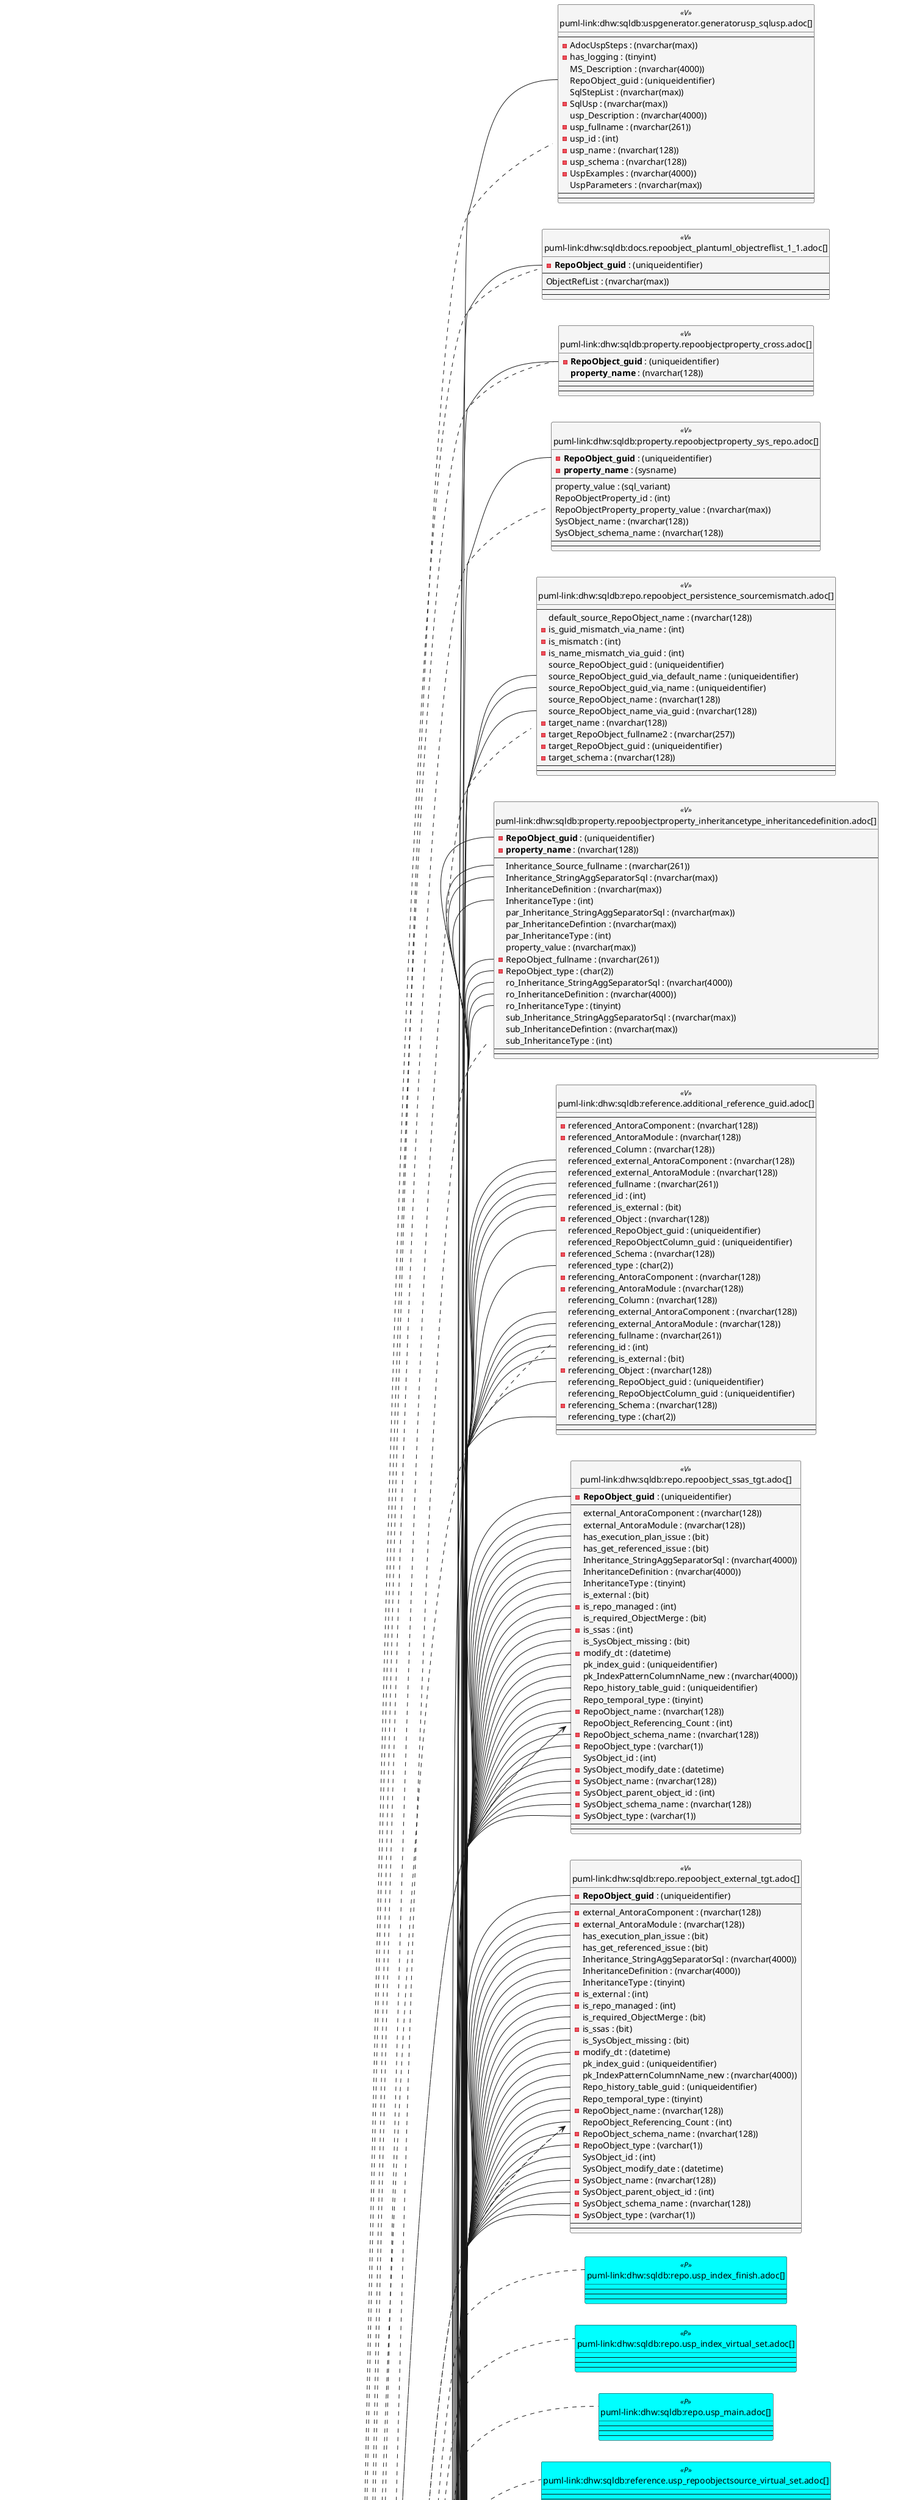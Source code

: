 @startuml
left to right direction
'top to bottom direction
hide circle
'avoide "." issues:
set namespaceSeparator none


skinparam class {
  BackgroundColor White
  BackgroundColor<<FN>> Yellow
  BackgroundColor<<FS>> Yellow
  BackgroundColor<<FT>> LightGray
  BackgroundColor<<IF>> Yellow
  BackgroundColor<<IS>> Yellow
  BackgroundColor<<P>> Aqua
  BackgroundColor<<PC>> Aqua
  BackgroundColor<<SN>> Yellow
  BackgroundColor<<SO>> SlateBlue
  BackgroundColor<<TF>> LightGray
  BackgroundColor<<TR>> Tomato
  BackgroundColor<<U>> White
  BackgroundColor<<V>> WhiteSmoke
  BackgroundColor<<X>> Aqua
  BackgroundColor<<external>> AliceBlue
}


entity "puml-link:dhw:sqldb:docs.antoranavlistpage_by_schema.adoc[]" as docs.AntoraNavListPage_by_schema << V >> {
  --
  cultures_name : (nvarchar(10))
  - nav_list : (nvarchar(4000))
  - RepoObject_schema_name : (nvarchar(128))
  --
  --
}

entity "puml-link:dhw:sqldb:docs.ftv_repoobject_reference_plantuml_entityreflist.adoc[]" as docs.ftv_RepoObject_Reference_PlantUml_EntityRefList << IF >> {
  --
  PumlEntityList : (nvarchar(max))
  PumlEntityOnlyPkList : (nvarchar(max))
  Referenced_Depth : (int)
  Referencing_Depth : (int)
  ro_guid : (uniqueidentifier)
  --
  --
}

entity "puml-link:dhw:sqldb:docs.repoobject_plantuml_objectreflist_1_1.adoc[]" as docs.RepoObject_Plantuml_ObjectRefList_1_1 << V >> {
  - **RepoObject_guid** : (uniqueidentifier)
  --
  ObjectRefList : (nvarchar(max))
  --
  --
}

entity "puml-link:dhw:sqldb:graph.repoobject_s.adoc[]" as graph.RepoObject_S << V >> {
  --
  - RepoObject_fullname : (nvarchar(261))
  RepoObject_fullname2 : (nvarchar(257))
  - RepoObject_guid : (uniqueidentifier)
  - RepoObject_type : (char(2))
  --
  --
}

entity "puml-link:dhw:sqldb:property.extendedproperty_repo2sys_level1.adoc[]" as property.ExtendedProperty_Repo2Sys_level1 << V >> {
  - **level0type** : (nvarchar(6))
  - **level0name** : (nvarchar(128))
  **level1type** : (varchar(9))
  - **level1name** : (nvarchar(128))
  - **property_name** : (nvarchar(128))
  --
  level2name : (varchar(128))
  level2type : (varchar(10))
  property_value : (nvarchar(4000))
  - RepoObject_guid : (uniqueidentifier)
  - RepoObject_type : (char(2))
  --
  --
}

entity "puml-link:dhw:sqldb:property.extendedproperty_repo2sys_level2_repoobject.adoc[]" as property.ExtendedProperty_Repo2Sys_level2_RepoObject << V >> {
  - **level0type** : (nvarchar(6))
  - **level0name** : (nvarchar(128))
  **level1type** : (varchar(9))
  - **level1name** : (nvarchar(128))
  **level2type** : (varchar(10))
  - **level2name** : (nvarchar(128))
  - **property_name** : (nvarchar(128))
  --
  - parent_RepoObject_guid : (uniqueidentifier)
  - parent_RepoObject_type : (char(2))
  property_value : (nvarchar(4000))
  - RepoObject_guid : (uniqueidentifier)
  - RepoObject_type : (char(2))
  --
  --
}

entity "puml-link:dhw:sqldb:property.extendedproperty_repo2sys_level2_repoobjectcolumn.adoc[]" as property.ExtendedProperty_Repo2Sys_level2_RepoObjectColumn << V >> {
  - **level0type** : (nvarchar(6))
  - **level0name** : (nvarchar(128))
  **level1type** : (varchar(9))
  - **level1name** : (nvarchar(128))
  - **level2type** : (nvarchar(6))
  - **level2name** : (nvarchar(128))
  - **property_name** : (nvarchar(128))
  --
  - parent_RepoObject_guid : (uniqueidentifier)
  - parent_RepoObject_type : (char(2))
  property_value : (nvarchar(4000))
  Repo_user_type_fullname : (nvarchar(128))
  - RepoObjectColumn_guid : (uniqueidentifier)
  --
  --
}

entity "puml-link:dhw:sqldb:property.repoobjectcolumnproperty_external_tgt.adoc[]" as property.RepoObjectColumnProperty_external_tgt << V >> {
  - **RepoObjectColumn_guid** : (uniqueidentifier)
  - **property_name** : (nvarchar(128))
  --
  inheritance : (tinyint)
  property_value : (nvarchar(max))
  - RepoObjectColumnProperty_id : (int)
  --
  --
}

entity "puml-link:dhw:sqldb:property.repoobjectcolumnproperty_sys_repo.adoc[]" as property.RepoObjectColumnProperty_sys_repo << V >> {
  - **RepoObjectColumn_guid** : (uniqueidentifier)
  - **property_name** : (sysname)
  --
  property_value : (sql_variant)
  RepoObjectColumnProperty_id : (int)
  RepoObjectColumnProperty_property_value : (nvarchar(max))
  SysObject_name : (nvarchar(128))
  SysObject_schema_name : (nvarchar(128))
  SysObjectColumn_name : (nvarchar(128))
  --
  --
}

entity "puml-link:dhw:sqldb:property.repoobjectproperty_cross.adoc[]" as property.RepoObjectProperty_cross << V >> {
  - **RepoObject_guid** : (uniqueidentifier)
  **property_name** : (nvarchar(128))
  --
  --
  --
}

entity "puml-link:dhw:sqldb:property.repoobjectproperty_external_tgt.adoc[]" as property.RepoObjectProperty_external_tgt << V >> {
  - **RepoObject_guid** : (uniqueidentifier)
  - **property_name** : (nvarchar(128))
  --
  inheritance : (tinyint)
  property_value : (nvarchar(max))
  - RepoObjectProperty_id : (int)
  --
  --
}

entity "puml-link:dhw:sqldb:property.repoobjectproperty_forupdate.adoc[]" as property.RepoObjectProperty_ForUpdate << V >> {
  --
  AntoraComponent : (nvarchar(max))
  AntoraModule : (nvarchar(max))
  dwh_database : (nvarchar(128))
  inheritance : (tinyint)
  - property_name : (nvarchar(128))
  property_value : (nvarchar(max))
  repo_database : (nvarchar(128))
  - RepoObject_fullname : (nvarchar(261))
  - RepoObject_fullname2 : (nvarchar(257))
  - RepoObject_guid : (uniqueidentifier)
  - RepoObject_name : (nvarchar(128))
  - RepoObject_schema_name : (nvarchar(128))
  - RepoObject_type : (char(2))
  - RepoObjectProperty_id : (int)
  - tsql_comment_tag : (nvarchar(max))
  --
  --
}

entity "puml-link:dhw:sqldb:property.repoobjectproperty_inheritancetype_inheritancedefinition.adoc[]" as property.RepoObjectProperty_InheritanceType_InheritanceDefinition << V >> {
  - **RepoObject_guid** : (uniqueidentifier)
  - **property_name** : (nvarchar(128))
  --
  Inheritance_Source_fullname : (nvarchar(261))
  Inheritance_StringAggSeparatorSql : (nvarchar(max))
  InheritanceDefinition : (nvarchar(max))
  InheritanceType : (int)
  par_Inheritance_StringAggSeparatorSql : (nvarchar(max))
  par_InheritanceDefintion : (nvarchar(max))
  par_InheritanceType : (int)
  property_value : (nvarchar(max))
  - RepoObject_fullname : (nvarchar(261))
  - RepoObject_type : (char(2))
  ro_Inheritance_StringAggSeparatorSql : (nvarchar(4000))
  ro_InheritanceDefinition : (nvarchar(4000))
  ro_InheritanceType : (tinyint)
  sub_Inheritance_StringAggSeparatorSql : (nvarchar(max))
  sub_InheritanceDefintion : (nvarchar(max))
  sub_InheritanceType : (int)
  --
  --
}

entity "puml-link:dhw:sqldb:property.repoobjectproperty_sys_repo.adoc[]" as property.RepoObjectProperty_sys_repo << V >> {
  - **RepoObject_guid** : (uniqueidentifier)
  - **property_name** : (sysname)
  --
  property_value : (sql_variant)
  RepoObjectProperty_id : (int)
  RepoObjectProperty_property_value : (nvarchar(max))
  SysObject_name : (nvarchar(128))
  SysObject_schema_name : (nvarchar(128))
  --
  --
}

entity "puml-link:dhw:sqldb:property.usp_repoobjectcolumnproperty_set.adoc[]" as property.usp_RepoObjectColumnProperty_set << P >> {
  --
  --
  --
}

entity "puml-link:dhw:sqldb:property.usp_repoobjectproperty_set.adoc[]" as property.usp_RepoObjectProperty_set << P >> {
  --
  --
  --
}

entity "puml-link:dhw:sqldb:reference.additional_reference_guid.adoc[]" as reference.additional_Reference_guid << V >> {
  --
  - referenced_AntoraComponent : (nvarchar(128))
  - referenced_AntoraModule : (nvarchar(128))
  referenced_Column : (nvarchar(128))
  referenced_external_AntoraComponent : (nvarchar(128))
  referenced_external_AntoraModule : (nvarchar(128))
  referenced_fullname : (nvarchar(261))
  referenced_id : (int)
  referenced_is_external : (bit)
  - referenced_Object : (nvarchar(128))
  referenced_RepoObject_guid : (uniqueidentifier)
  referenced_RepoObjectColumn_guid : (uniqueidentifier)
  - referenced_Schema : (nvarchar(128))
  referenced_type : (char(2))
  - referencing_AntoraComponent : (nvarchar(128))
  - referencing_AntoraModule : (nvarchar(128))
  referencing_Column : (nvarchar(128))
  referencing_external_AntoraComponent : (nvarchar(128))
  referencing_external_AntoraModule : (nvarchar(128))
  referencing_fullname : (nvarchar(261))
  referencing_id : (int)
  referencing_is_external : (bit)
  - referencing_Object : (nvarchar(128))
  referencing_RepoObject_guid : (uniqueidentifier)
  referencing_RepoObjectColumn_guid : (uniqueidentifier)
  - referencing_Schema : (nvarchar(128))
  referencing_type : (char(2))
  --
  --
}

entity "puml-link:dhw:sqldb:reference.repoobject_reference_persistence.adoc[]" as reference.RepoObject_reference_persistence << V >> {
  **referenced_RepoObject_guid** : (uniqueidentifier)
  - **referencing_RepoObject_guid** : (uniqueidentifier)
  --
  - InformationSource : (varchar(27))
  - referenced_entity_name : (nvarchar(128))
  - referenced_fullname : (nvarchar(261))
  referenced_id : (int)
  - referenced_schema_name : (nvarchar(128))
  referenced_type : (char(2))
  - referencing_entity_name : (nvarchar(128))
  - referencing_fullname : (nvarchar(261))
  referencing_id : (int)
  - referencing_schema_name : (nvarchar(128))
  referencing_type : (varchar(2))
  --
  --
}

entity "puml-link:dhw:sqldb:reference.repoobject_reference_sqlexpressiondependencies.adoc[]" as reference.RepoObject_reference_SqlExpressionDependencies << V >> {
  **referenced_RepoObject_guid** : (uniqueidentifier)
  **referencing_RepoObject_guid** : (uniqueidentifier)
  --
  - InformationSource : (varchar(31))
  referenced_entity_name : (nvarchar(128))
  referenced_fullname : (nvarchar(517))
  referenced_id : (int)
  referenced_schema_name : (nvarchar(128))
  referenced_type : (char(2))
  referencing_entity_name : (nvarchar(128))
  referencing_fullname : (nvarchar(517))
  - referencing_id : (int)
  referencing_schema_name : (nvarchar(128))
  referencing_type : (char(2))
  --
  --
}

entity "puml-link:dhw:sqldb:reference.repoobject_reference_virtual.adoc[]" as reference.RepoObject_reference_virtual << V >> {
  --
  - InformationSource : (varchar(34))
  - referenced_entity_name : (nvarchar(128))
  - referenced_fullname : (nvarchar(261))
  referenced_id : (int)
  - referenced_RepoObject_guid : (uniqueidentifier)
  - referenced_schema_name : (nvarchar(128))
  referenced_type : (char(2))
  - referencing_entity_name : (nvarchar(128))
  - referencing_fullname : (nvarchar(261))
  referencing_id : (int)
  - referencing_RepoObject_guid : (uniqueidentifier)
  - referencing_schema_name : (nvarchar(128))
  referencing_type : (varchar(2))
  --
  --
}

entity "puml-link:dhw:sqldb:reference.repoobjectcolumn_reference_firstresultset.adoc[]" as reference.RepoObjectColumn_reference_FirstResultSet << V >> {
  --
  - InformationSource : (varchar(37))
  is_hidden : (bit)
  is_referenced_object : (bit)
  is_referencing_object_equal_referenced_object : (bit)
  referenced_column_name : (nvarchar(128))
  referenced_entity_name : (nvarchar(128))
  referenced_id : (int)
  referenced_minor_id : (int)
  referenced_node_id : (bigint)
  referenced_RepoObject_guid : (uniqueidentifier)
  referenced_RepoObjectColumn_guid : (uniqueidentifier)
  referenced_schema_name : (nvarchar(128))
  referenced_type : (char(2))
  referencing_column_name : (nvarchar(128))
  - referencing_entity_name : (nvarchar(128))
  referencing_id : (int)
  referencing_minor_id : (int)
  referencing_node_id : (bigint)
  - referencing_RepoObject_guid : (uniqueidentifier)
  referencing_RepoObjectColumn_guid : (uniqueidentifier)
  - referencing_schema_name : (nvarchar(128))
  referencing_type : (char(2))
  --
  --
}

entity "puml-link:dhw:sqldb:reference.repoobjectcolumn_reference_persistence.adoc[]" as reference.RepoObjectColumn_reference_Persistence << V >> {
  **referencing_id** : (int)
  **referencing_minor_id** : (int)
  **referenced_id** : (int)
  **referenced_minor_id** : (int)
  --
  definition : (nvarchar(max))
  - InformationSource : (varchar(27))
  is_computed : (bit)
  is_referenced_object : (bit)
  is_referencing_object_equal_referenced_object : (bit)
  - referenced_column_name : (nvarchar(128))
  - referenced_entity_name : (nvarchar(128))
  referenced_node_id : (bigint)
  referenced_RepoObject_guid : (uniqueidentifier)
  - referenced_RepoObjectColumn_guid : (uniqueidentifier)
  - referenced_schema_name : (nvarchar(128))
  referenced_type : (char(2))
  - referencing_column_name : (nvarchar(128))
  - referencing_entity_name : (nvarchar(128))
  referencing_node_id : (bigint)
  - referencing_RepoObject_guid : (uniqueidentifier)
  - referencing_RepoObjectColumn_guid : (uniqueidentifier)
  - referencing_schema_name : (nvarchar(128))
  referencing_type : (char(2))
  --
  --
}

entity "puml-link:dhw:sqldb:reference.repoobjectcolumn_reference_queryplan.adoc[]" as reference.RepoObjectColumn_reference_QueryPlan << V >> {
  **referencing_id** : (int)
  **referencing_minor_id** : (int)
  **referenced_id** : (int)
  **referenced_minor_id** : (int)
  --
  definition : (nvarchar(max))
  - InformationSource : (varchar(10))
  is_computed : (bit)
  is_referenced_object : (bit)
  is_referencing_object_equal_referenced_object : (bit)
  is_source_column_name_expression : (bit)
  is_target_column_name_expression : (bit)
  referenced_column_name : (nvarchar(128))
  referenced_entity_name : (nvarchar(128))
  referenced_node_id : (bigint)
  referenced_RepoObject_guid : (uniqueidentifier)
  referenced_RepoObjectColumn_guid : (uniqueidentifier)
  referenced_schema_name : (nvarchar(128))
  referenced_type : (char(2))
  referencing_column_name : (nvarchar(128))
  - referencing_entity_name : (nvarchar(128))
  referencing_node_id : (bigint)
  - referencing_RepoObject_guid : (uniqueidentifier)
  referencing_RepoObjectColumn_guid : (uniqueidentifier)
  - referencing_schema_name : (nvarchar(128))
  referencing_type : (char(2))
  source_schema_name_quoted : (nvarchar(128))
  source_table_name_quoted : (nvarchar(128))
  --
  --
}

entity "puml-link:dhw:sqldb:reference.repoobjectcolumn_reference_sqlmodules.adoc[]" as reference.RepoObjectColumn_reference_SqlModules << V >> {
  **referencing_id** : (int)
  **referencing_minor_id** : (int)
  **referenced_id** : (int)
  **referenced_minor_id** : (int)
  --
  definition : (nvarchar(max))
  - InformationSource : (varchar(27))
  is_computed : (bit)
  is_referenced_object : (bit)
  is_referencing_object_equal_referenced_object : (bit)
  - referenced_column_name : (nvarchar(128))
  - referenced_entity_name : (nvarchar(128))
  referenced_node_id : (bigint)
  - referenced_RepoObject_guid : (uniqueidentifier)
  - referenced_RepoObjectColumn_guid : (uniqueidentifier)
  - referenced_schema_name : (nvarchar(128))
  referenced_type : (char(2))
  - referencing_column_name : (nvarchar(128))
  - referencing_entity_name : (nvarchar(128))
  referencing_node_id : (bigint)
  - referencing_RepoObject_guid : (uniqueidentifier)
  - referencing_RepoObjectColumn_guid : (uniqueidentifier)
  - referencing_schema_name : (nvarchar(128))
  referencing_type : (char(2))
  SysObject_fullname : (nvarchar(261))
  --
  --
}

entity "puml-link:dhw:sqldb:reference.usp_repoobject_update_sysobjectqueryplan.adoc[]" as reference.usp_RepoObject_update_SysObjectQueryPlan << P >> {
  --
  --
  --
}

entity "puml-link:dhw:sqldb:reference.usp_repoobjectsource_firstresultset.adoc[]" as reference.usp_RepoObjectSource_FirstResultSet << P >> {
  --
  --
  --
}

entity "puml-link:dhw:sqldb:reference.usp_repoobjectsource_queryplan.adoc[]" as reference.usp_RepoObjectSource_QueryPlan << P >> {
  --
  --
  --
}

entity "puml-link:dhw:sqldb:reference.usp_repoobjectsource_virtual_set.adoc[]" as reference.usp_RepoObjectSource_virtual_set << P >> {
  --
  --
  --
}

entity "puml-link:dhw:sqldb:reference.usp_update_referencing_count.adoc[]" as reference.usp_update_Referencing_Count << P >> {
  --
  --
  --
}

entity "puml-link:dhw:sqldb:repo.check_indexcolumn_virtual_referenced_setpoint.adoc[]" as repo.check_IndexColumn_virtual_referenced_setpoint << V >> {
  --
  - index_column_id : (int)
  - index_guid : (uniqueidentifier)
  referenced_index_guid : (uniqueidentifier)
  referenced_RepoObject_guid : (uniqueidentifier)
  referenced_RepoObjectColumn_guid : (uniqueidentifier)
  referencing_RepoObject_guid : (uniqueidentifier)
  referencing_RepoObjectColumn_guid : (uniqueidentifier)
  RepoObject_guid_s : (uniqueidentifier)
  RepoObject_guid_t : (uniqueidentifier)
  RepoObjectColumn_guid_t : (uniqueidentifier)
  SysObject_fullname_s : (nvarchar(261))
  SysObject_fullname_t : (nvarchar(261))
  SysObjectColumn_name_s : (nvarchar(128))
  SysObjectColumn_name_t : (nvarchar(128))
  --
  --
}

entity "puml-link:dhw:sqldb:repo.index_settings_forupdate.adoc[]" as repo.Index_Settings_ForUpdate << V >> {
  --
  - index_guid : (uniqueidentifier)
  index_name : (nvarchar(128))
  IndexPatternColumnDatatype : (nvarchar(4000))
  IndexPatternColumnName : (nvarchar(4000))
  IndexSemanticGroup : (nvarchar(512))
  - is_create_constraint : (bit)
  parent_RepoObject_guid : (uniqueidentifier)
  RepoObject_fullname : (nvarchar(261))
  --
  --
}

entity "puml-link:dhw:sqldb:repo.index_virtual_forupdate.adoc[]" as repo.Index_virtual_ForUpdate << V >> {
  --
  - has_managedName : (bit)
  - index_guid : (uniqueidentifier)
  index_name : (nvarchar(128))
  - index_type : (tinyint)
  IndexPatternColumnDatatype : (nvarchar(4000))
  IndexPatternColumnName : (nvarchar(4000))
  IndexSemanticGroup : (nvarchar(512))
  - is_index_disabled : (bit)
  - is_index_primary_key : (bit)
  - is_index_unique : (bit)
  is_persistence : (bit)
  is_repo_managed : (bit)
  - parent_RepoObject_guid : (uniqueidentifier)
  referenced_index_guid : (uniqueidentifier)
  - RepoObject_fullname : (nvarchar(261))
  - RepoObject_fullname2 : (nvarchar(257))
  RowNumberInReferencing : (int)
  - SysObject_fullname : (nvarchar(261))
  - SysObject_fullname2 : (nvarchar(257))
  --
  --
}

entity "puml-link:dhw:sqldb:repo.index_virtual_sysobject.adoc[]" as repo.Index_virtual_SysObject << V >> {
  --
  - index_guid : (uniqueidentifier)
  index_name : (nvarchar(128))
  IndexPatternColumnDatatype : (nvarchar(4000))
  IndexPatternColumnName : (nvarchar(4000))
  IndexSemanticGroup : (nvarchar(512))
  - is_index_disabled : (bit)
  - is_index_primary_key : (bit)
  - is_index_unique : (bit)
  - parent_RepoObject_guid : (uniqueidentifier)
  pk_index_guid : (uniqueidentifier)
  referenced_index_guid : (uniqueidentifier)
  SysObject_id : (int)
  - SysObject_name : (nvarchar(128))
  - SysObject_schema_name : (nvarchar(128))
  SysObject_type : (char(2))
  --
  --
}

entity "puml-link:dhw:sqldb:repo.indexcolumn_referencedreferencing_hasfullcolumnsinreferencing_check.adoc[]" as repo.IndexColumn_ReferencedReferencing_HasFullColumnsInReferencing_check << V >> {
  --
  - index_column_id : (int)
  index_guid : (uniqueidentifier)
  IndexPatternColumnDatatype : (nvarchar(4000))
  IndexPatternColumnName : (nvarchar(4000))
  IndexSemanticGroup : (nvarchar(512))
  is_descending_key : (bit)
  referenced_RepoObject_fullname : (nvarchar(261))
  referenced_RepoObject_guid : (uniqueidentifier)
  referenced_RepoObjectColumn_guid : (uniqueidentifier)
  referenced_RepoObjectColumn_name : (nvarchar(128))
  referencing_RepoObject_fullname : (nvarchar(261))
  referencing_RepoObject_guid : (uniqueidentifier)
  referencing_RepoObjectColumn_guid : (uniqueidentifier)
  referencing_RepoObjectColumn_name : (nvarchar(128))
  RowNumberInReferencing : (bigint)
  --
  --
}

entity "puml-link:dhw:sqldb:repo.indexcolumn_ssas_gross.adoc[]" as repo.IndexColumn_ssas_gross << V >> {
  --
  column_user_type_fullname : (nvarchar(128))
  - index_column_id : (int)
  - index_guid : (uniqueidentifier)
  - index_name : (nvarchar(450))
  is_descending_key : (bit)
  - is_index_primary_key : (bit)
  is_index_real : (bit)
  - is_index_unique : (bit)
  - Object_column_name : (nvarchar(128))
  parent_Object_fullname : (nvarchar(261))
  parent_Object_name : (nvarchar(128))
  - parent_RepoObject_guid : (uniqueidentifier)
  parent_schema_name : (nvarchar(128))
  - RepoObjectColumn_guid : (uniqueidentifier)
  --
  --
}

entity "puml-link:dhw:sqldb:repo.indexcolumn_virtual_gross.adoc[]" as repo.IndexColumn_virtual_gross << V >> {
  - **index_column_id** : (int)
  --
  column_user_type_fullname : (nvarchar(128))
  - index_guid : (uniqueidentifier)
  index_name : (nvarchar(128))
  - is_descending_key : (bit)
  - is_index_primary_key : (bit)
  is_index_real : (bit)
  - is_index_unique : (bit)
  - Object_column_name : (nvarchar(128))
  parent_Object_fullname : (nvarchar(261))
  parent_Object_name : (nvarchar(128))
  - parent_RepoObject_guid : (uniqueidentifier)
  parent_schema_name : (nvarchar(128))
  - RepoObjectColumn_guid : (uniqueidentifier)
  --
  --
}

entity "puml-link:dhw:sqldb:repo.repoobject.adoc[]" as repo.RepoObject << U >> {
  - **RepoObject_guid** : (uniqueidentifier)
  --
  external_AntoraComponent : (nvarchar(128))
  external_AntoraModule : (nvarchar(128))
  has_execution_plan_issue : (bit)
  has_get_referenced_issue : (bit)
  Inheritance_Source_fullname : (nvarchar(261))
  Inheritance_StringAggSeparatorSql : (nvarchar(4000))
  InheritanceDefinition : (nvarchar(4000))
  InheritanceType : (tinyint)
  - is_DocsExclude : (bit)
  - is_external : (bit)
  is_repo_managed : (bit)
  is_required_ObjectMerge : (bit)
  - is_ssas : (bit)
  is_SysObject_missing : (bit)
  - modify_dt : (datetime)
  pk_index_guid : (uniqueidentifier)
  pk_IndexPatternColumnName_new : (nvarchar(4000))
  Repo_history_table_guid : (uniqueidentifier)
  Repo_temporal_type : (tinyint)
  - RepoObject_name : (nvarchar(128))
  RepoObject_Referencing_Count : (int)
  - RepoObject_schema_name : (nvarchar(128))
  - RepoObject_type : (char(2))
  SysObject_id : (int)
  SysObject_modify_date : (datetime)
  - SysObject_name : (nvarchar(128))
  - SysObject_parent_object_id : (int)
  - SysObject_schema_name : (nvarchar(128))
  SysObject_type : (char(2))
  ~ has_different_sys_names : (bit)
  # is_RepoObject_name_uniqueidentifier : (int)
  # is_SysObject_name_uniqueidentifier : (int)
  ~ node_id : (bigint)
  # RepoObject_fullname : (nvarchar(261))
  # RepoObject_fullname2 : (nvarchar(257))
  # SysObject_fullname : (nvarchar(261))
  # SysObject_fullname2 : (nvarchar(257))
  ~ SysObject_query_sql : (nvarchar(406))
  # usp_persistence_fullname2 : (nvarchar(269))
  # usp_persistence_name : (nvarchar(140))
  --
  --
}

entity "puml-link:dhw:sqldb:repo.repoobject__after_update.adoc[]" as repo.RepoObject__after_update << TR >> {
  --
  --
  --
}

entity "puml-link:dhw:sqldb:repo.repoobject_external_tgt.adoc[]" as repo.RepoObject_external_tgt << V >> {
  - **RepoObject_guid** : (uniqueidentifier)
  --
  - external_AntoraComponent : (nvarchar(128))
  - external_AntoraModule : (nvarchar(128))
  has_execution_plan_issue : (bit)
  has_get_referenced_issue : (bit)
  Inheritance_StringAggSeparatorSql : (nvarchar(4000))
  InheritanceDefinition : (nvarchar(4000))
  InheritanceType : (tinyint)
  - is_external : (int)
  - is_repo_managed : (int)
  is_required_ObjectMerge : (bit)
  - is_ssas : (bit)
  is_SysObject_missing : (bit)
  - modify_dt : (datetime)
  pk_index_guid : (uniqueidentifier)
  pk_IndexPatternColumnName_new : (nvarchar(4000))
  Repo_history_table_guid : (uniqueidentifier)
  Repo_temporal_type : (tinyint)
  - RepoObject_name : (nvarchar(128))
  RepoObject_Referencing_Count : (int)
  - RepoObject_schema_name : (nvarchar(128))
  - RepoObject_type : (varchar(1))
  SysObject_id : (int)
  SysObject_modify_date : (datetime)
  - SysObject_name : (nvarchar(128))
  - SysObject_parent_object_id : (int)
  - SysObject_schema_name : (nvarchar(128))
  - SysObject_type : (varchar(1))
  --
  --
}

entity "puml-link:dhw:sqldb:repo.repoobject_fullname_u_v.adoc[]" as repo.RepoObject_fullname_u_v << V >> {
  - **RepoObject_fullname** : (nvarchar(261))
  --
  --
  --
}

entity "puml-link:dhw:sqldb:repo.repoobject_gross.adoc[]" as repo.RepoObject_gross << V >> {
  --
  AntoraComponent : (nvarchar(max))
  AntoraModule : (nvarchar(max))
  Description : (nvarchar(max))
  external_AntoraComponent : (nvarchar(128))
  external_AntoraModule : (nvarchar(128))
  external_DatabaseName : (nvarchar(128))
  external_RepoDatabaseName : (nvarchar(128))
  has_different_sys_names : (bit)
  has_execution_plan_issue : (bit)
  has_get_referenced_issue : (bit)
  has_history : (bit)
  has_history_columns : (bit)
  history_schema_name : (nvarchar(128))
  history_table_name : (nvarchar(128))
  Inheritance_StringAggSeparatorSql : (nvarchar(4000))
  InheritanceDefinition : (nvarchar(4000))
  InheritanceType : (tinyint)
  - is_DocsExclude : (bit)
  is_DocsOutput : (int)
  - is_external : (bit)
  - is_in_reference : (int)
  is_persistence : (bit)
  is_persistence_check_duplicate_per_pk : (bit)
  is_persistence_check_for_empty_source : (bit)
  is_persistence_delete_changed : (bit)
  is_persistence_delete_missing : (bit)
  is_persistence_insert : (bit)
  is_persistence_merge_delete_missing : (bit)
  is_persistence_merge_insert : (bit)
  is_persistence_merge_update_changed : (bit)
  is_persistence_truncate : (bit)
  is_persistence_update_changed : (bit)
  is_repo_managed : (bit)
  - is_RepoObject_name_uniqueidentifier : (int)
  is_required_ObjectMerge : (bit)
  - is_ssas : (bit)
  is_SysObject_missing : (bit)
  - is_SysObject_name_uniqueidentifier : (int)
  - modify_dt : (datetime)
  node_id : (bigint)
  persistence_source_RepoObject_fullname : (nvarchar(261))
  persistence_source_RepoObject_fullname2 : (nvarchar(257))
  persistence_source_RepoObject_guid : (uniqueidentifier)
  persistence_source_RepoObject_xref : (nvarchar(4000))
  persistence_source_SysObject_fullname : (nvarchar(261))
  persistence_source_SysObject_fullname2 : (nvarchar(257))
  persistence_source_SysObject_xref : (nvarchar(4000))
  pk_index_guid : (uniqueidentifier)
  pk_IndexPatternColumnDatatype : (nvarchar(4000))
  pk_IndexPatternColumnName : (nvarchar(4000))
  pk_IndexPatternColumnName_new : (nvarchar(4000))
  pk_IndexSemanticGroup : (nvarchar(512))
  Property_ms_description : (nvarchar(4000))
  Repo_history_table_guid : (uniqueidentifier)
  Repo_temporal_type : (tinyint)
  - RepoObject_fullname : (nvarchar(261))
  - RepoObject_fullname2 : (nvarchar(257))
  - RepoObject_guid : (uniqueidentifier)
  - RepoObject_name : (nvarchar(128))
  RepoObject_Referencing_Count : (int)
  - RepoObject_schema_name : (nvarchar(128))
  - RepoObject_type : (char(2))
  RepoObject_type_name : (nvarchar(128))
  source_filter : (nvarchar(4000))
  - SysObject_fullname : (nvarchar(261))
  - SysObject_fullname2 : (nvarchar(257))
  SysObject_id : (int)
  SysObject_modify_date : (datetime)
  - SysObject_name : (nvarchar(128))
  - SysObject_parent_object_id : (int)
  SysObject_query_executed_dt : (datetime)
  SysObject_query_plan : (xml)
  - SysObject_query_sql : (nvarchar(406))
  - SysObject_schema_name : (nvarchar(128))
  SysObject_type : (char(2))
  SysObject_type_name : (nvarchar(128))
  tables_dataCategory : (nvarchar(500))
  tables_description : (nvarchar(max))
  tables_isHidden : (bit)
  target_filter : (nvarchar(4000))
  temporal_type : (tinyint)
  - usp_persistence_name : (nvarchar(140))
  usp_persistence_RepoObject_guid : (uniqueidentifier)
  uspgenerator_usp_id : (int)
  --
  --
}

entity "puml-link:dhw:sqldb:repo.repoobject_persistence_column.adoc[]" as repo.RepoObject_persistence_column << V >> {
  - **target_RepoObject_guid** : (uniqueidentifier)
  **RepoObjectColumn_guid_s** : (uniqueidentifier)
  --
  - has_history : (bit)
  - has_history_columns : (bit)
  history_schema_name : (nvarchar(128))
  history_table_name : (nvarchar(128))
  is_persistence : (bit)
  - is_persistence_check_for_empty_source : (bit)
  - is_persistence_delete_changed : (bit)
  - is_persistence_delete_missing : (bit)
  - is_persistence_insert : (bit)
  - is_persistence_truncate : (bit)
  - is_persistence_update_changed : (bit)
  is_repo_managed_t : (bit)
  - RepoObject_name_t : (nvarchar(128))
  - RepoObject_schema_name_t : (nvarchar(128))
  - RepoObject_type_t : (char(2))
  RepoObjectColumn_name_t : (nvarchar(128))
  source_RepoObject_guid : (uniqueidentifier)
  SysObject_name_s : (nvarchar(128))
  SysObject_schema_name_s : (nvarchar(128))
  SysObject_type_s : (char(2))
  SysObjectColumn_name_s : (nvarchar(128))
  --
  --
}

entity "puml-link:dhw:sqldb:repo.repoobject_persistence_forupdate.adoc[]" as repo.RepoObject_persistence_ForUpdate << V >> {
  --
  default_source_RepoObject_name : (nvarchar(128))
  - has_history : (bit)
  - has_history_columns : (bit)
  history_schema_name : (nvarchar(128))
  history_table_name : (nvarchar(128))
  is_persistence : (bit)
  - is_persistence_check_duplicate_per_pk : (bit)
  - is_persistence_check_for_empty_source : (bit)
  - is_persistence_delete_changed : (bit)
  - is_persistence_delete_missing : (bit)
  - is_persistence_insert : (bit)
  - is_persistence_truncate : (bit)
  - is_persistence_update_changed : (bit)
  source_RepoObject_guid : (uniqueidentifier)
  source_RepoObject_name : (nvarchar(128))
  - target_name : (nvarchar(128))
  - target_RepoObject_fullname : (nvarchar(261))
  - target_RepoObject_fullname2 : (nvarchar(257))
  - target_RepoObject_guid : (uniqueidentifier)
  - target_schema : (nvarchar(128))
  temporal_type : (tinyint)
  --
  --
}

entity "puml-link:dhw:sqldb:repo.repoobject_persistence_objectnames.adoc[]" as repo.RepoObject_persistence_ObjectNames << V >> {
  --
  - has_history : (bit)
  - has_history_columns : (bit)
  history_schema_name : (nvarchar(128))
  history_table_name : (nvarchar(128))
  is_persistence : (bit)
  - is_persistence_check_for_empty_source : (bit)
  - is_persistence_delete_changed : (bit)
  - is_persistence_delete_missing : (bit)
  - is_persistence_insert : (bit)
  - is_persistence_truncate : (bit)
  - is_persistence_update_changed : (bit)
  is_repo_managed_t : (bit)
  - RepoObject_name_t : (nvarchar(128))
  - RepoObject_schema_name_t : (nvarchar(128))
  - RepoObject_type_t : (char(2))
  source_RepoObject_guid : (uniqueidentifier)
  SysObject_name_s : (nvarchar(128))
  SysObject_schema_name_s : (nvarchar(128))
  SysObject_type_s : (char(2))
  - target_RepoObject_guid : (uniqueidentifier)
  --
  --
}

entity "puml-link:dhw:sqldb:repo.repoobject_persistence_sourcemismatch.adoc[]" as repo.RepoObject_persistence_SourceMismatch << V >> {
  --
  default_source_RepoObject_name : (nvarchar(128))
  - is_guid_mismatch_via_name : (int)
  - is_mismatch : (int)
  - is_name_mismatch_via_guid : (int)
  source_RepoObject_guid : (uniqueidentifier)
  source_RepoObject_guid_via_default_name : (uniqueidentifier)
  source_RepoObject_guid_via_name : (uniqueidentifier)
  source_RepoObject_name : (nvarchar(128))
  source_RepoObject_name_via_guid : (nvarchar(128))
  - target_name : (nvarchar(128))
  - target_RepoObject_fullname2 : (nvarchar(257))
  - target_RepoObject_guid : (uniqueidentifier)
  - target_schema : (nvarchar(128))
  --
  --
}

entity "puml-link:dhw:sqldb:repo.repoobject_related_fk_union.adoc[]" as repo.RepoObject_related_FK_union << V >> {
  **RepoObject_guid** : (uniqueidentifier)
  **included_RepoObject_guid** : (uniqueidentifier)
  --
  included_RepoObject_fullname2 : (nvarchar(257))
  included_SchemaName : (nvarchar(128))
  RepoObject_fullname2 : (nvarchar(257))
  SchemaName : (nvarchar(128))
  --
  --
}

entity "puml-link:dhw:sqldb:repo.repoobject_requiredrepoobjectmerge.adoc[]" as repo.RepoObject_RequiredRepoObjectMerge << V >> {
  --
  - RepoObject_fullname : (nvarchar(261))
  - RepoObject_guid : (uniqueidentifier)
  - RepoObject_name : (nvarchar(128))
  - RepoObject_schema_name : (nvarchar(128))
  - ro2_RepoObject_fullname : (nvarchar(261))
  - ro2_RepoObject_guid : (uniqueidentifier)
  - ro2_RepoObject_name : (nvarchar(128))
  - ro2_RepoObject_schema_name : (nvarchar(128))
  - ro2_SysObject_fullname : (nvarchar(261))
  - ro2_SysObject_name : (nvarchar(128))
  - SysObject_fullname : (nvarchar(261))
  - SysObject_name : (nvarchar(128))
  - SysObject_schema_name : (nvarchar(128))
  --
  --
}

entity "puml-link:dhw:sqldb:repo.repoobject_sqlcreatetable.adoc[]" as repo.RepoObject_SqlCreateTable << V >> {
  - **RepoObject_guid** : (uniqueidentifier)
  --
  ConList : (nvarchar(max))
  - DbmlTable : (nvarchar(max))
  persistence_source_RepoObject_fullname : (nvarchar(261))
  persistence_source_RepoObject_guid : (uniqueidentifier)
  persistence_source_SysObject_fullname : (nvarchar(261))
  - RepoObject_fullname : (nvarchar(261))
  - SqlCreateTable : (nvarchar(max))
  --
  --
}

entity "puml-link:dhw:sqldb:repo.repoobject_ssas_tgt.adoc[]" as repo.RepoObject_SSAS_tgt << V >> {
  - **RepoObject_guid** : (uniqueidentifier)
  --
  external_AntoraComponent : (nvarchar(128))
  external_AntoraModule : (nvarchar(128))
  has_execution_plan_issue : (bit)
  has_get_referenced_issue : (bit)
  Inheritance_StringAggSeparatorSql : (nvarchar(4000))
  InheritanceDefinition : (nvarchar(4000))
  InheritanceType : (tinyint)
  is_external : (bit)
  - is_repo_managed : (int)
  is_required_ObjectMerge : (bit)
  - is_ssas : (int)
  is_SysObject_missing : (bit)
  - modify_dt : (datetime)
  pk_index_guid : (uniqueidentifier)
  pk_IndexPatternColumnName_new : (nvarchar(4000))
  Repo_history_table_guid : (uniqueidentifier)
  Repo_temporal_type : (tinyint)
  - RepoObject_name : (nvarchar(128))
  RepoObject_Referencing_Count : (int)
  - RepoObject_schema_name : (nvarchar(128))
  - RepoObject_type : (varchar(1))
  SysObject_id : (int)
  - SysObject_modify_date : (datetime)
  - SysObject_name : (nvarchar(128))
  - SysObject_parent_object_id : (int)
  - SysObject_schema_name : (nvarchar(128))
  - SysObject_type : (varchar(1))
  --
  --
}

entity "puml-link:dhw:sqldb:repo.repoobject_wo_referencing.adoc[]" as repo.RepoObject_wo_referencing << V >> {
  --
  is_repo_managed : (bit)
  - is_RepoObject_name_uniqueidentifier : (int)
  - RepoObject_fullname : (nvarchar(261))
  - RepoObject_fullname2 : (nvarchar(257))
  - RepoObject_guid : (uniqueidentifier)
  - RepoObject_name : (nvarchar(128))
  RepoObject_Referencing_Count : (int)
  - RepoObject_schema_name : (nvarchar(128))
  - RepoObject_type : (char(2))
  --
  --
}

entity "puml-link:dhw:sqldb:repo.repoobjectcolumn_gross.adoc[]" as repo.RepoObjectColumn_gross << V >> {
  --
  - Column_name : (nvarchar(128))
  Description : (nvarchar(max))
  has_different_sys_names : (bit)
  has_get_referenced_issue : (bit)
  Inheritance_StringAggSeparatorSql : (nvarchar(4000))
  InheritanceDefinition : (nvarchar(4000))
  InheritanceType : (tinyint)
  - is_external : (bit)
  is_persistence_no_check : (bit)
  is_persistence_no_include : (bit)
  is_persistence_no_update : (bit)
  is_query_plan_expression : (bit)
  is_repo_managed : (bit)
  - is_RepoObject_name_uniqueidentifier : (int)
  - is_RepoObjectColumn_name_uniqueidentifier : (int)
  is_required_ColumnMerge : (bit)
  - is_ssas : (bit)
  is_SysObject_missing : (bit)
  - is_SysObject_name_uniqueidentifier : (int)
  is_SysObjectColumn_missing : (bit)
  - is_SysObjectColumn_name_uniqueidentifier : (int)
  - modify_dt : (datetime)
  node_id : (bigint)
  persistence_source_RepoObject_guid : (uniqueidentifier)
  persistence_source_RepoObjectColumn_guid : (uniqueidentifier)
  pk_index_guid : (uniqueidentifier)
  Property_ms_description : (nvarchar(4000))
  Referencing_Count : (int)
  Repo_default_definition : (nvarchar(max))
  Repo_default_is_system_named : (bit)
  Repo_default_name : (nvarchar(128))
  Repo_definition : (nvarchar(max))
  - Repo_generated_always_type : (tinyint)
  Repo_graph_type : (int)
  Repo_increment_value : (sql_variant)
  - Repo_is_computed : (bit)
  - Repo_is_identity : (bit)
  Repo_is_nullable : (bit)
  Repo_is_persisted : (bit)
  Repo_seed_value : (sql_variant)
  Repo_user_type_fullname : (nvarchar(128))
  Repo_user_type_name : (nvarchar(128))
  Repo_uses_database_collation : (bit)
  - RepoObject_fullname : (nvarchar(261))
  - RepoObject_fullname2 : (nvarchar(257))
  - RepoObject_guid : (uniqueidentifier)
  - RepoObject_name : (nvarchar(128))
  RepoObject_Referencing_Count : (int)
  - RepoObject_schema_name : (nvarchar(128))
  - RepoObject_type : (char(2))
  RepoObjectColumn_column_id : (int)
  - RepoObjectColumn_fullname : (nvarchar(520))
  - RepoObjectColumn_fullname2 : (nvarchar(386))
  - RepoObjectColumn_guid : (uniqueidentifier)
  - RepoObjectColumn_name : (nvarchar(128))
  - SysObject_fullname : (nvarchar(261))
  - SysObject_fullname2 : (nvarchar(257))
  SysObject_id : (int)
  SysObject_modify_date : (datetime)
  - SysObject_name : (nvarchar(128))
  - SysObject_parent_object_id : (int)
  - SysObject_schema_name : (nvarchar(128))
  SysObject_type : (char(2))
  SysObjectColumn_column_id : (int)
  - SysObjectColumn_name : (nvarchar(128))
  tabcol_Description : (nvarchar(max))
  tabcol_DisplayFolder : (nvarchar(500))
  tabcol_Expression : (nvarchar(max))
  tabcol_FormatString : (nvarchar(500))
  - tabcol_IsHidden : (bit)
  - tabcol_IsKey : (bit)
  - tabcol_IsUnique : (bit)
  tabcol_SummarizeBy : (nvarchar(500))
  tabcol_Type : (nvarchar(500))
  --
  --
}

entity "puml-link:dhw:sqldb:repo.repoobjectcolumn_missingsource_typev.adoc[]" as repo.RepoObjectColumn_MissingSource_TypeV << V >> {
  --
  has_different_sys_names : (bit)
  is_query_plan_expression : (bit)
  - is_RepoObjectColumn_name_uniqueidentifier : (int)
  is_SysObjectColumn_missing : (bit)
  - is_SysObjectColumn_name_uniqueidentifier : (int)
  persistence_source_RepoObjectColumn_guid : (uniqueidentifier)
  Referencing_Count : (int)
  Repo_default_definition : (nvarchar(max))
  Repo_default_is_system_named : (bit)
  Repo_default_name : (nvarchar(128))
  Repo_definition : (nvarchar(max))
  - Repo_generated_always_type : (tinyint)
  Repo_graph_type : (int)
  Repo_increment_value : (sql_variant)
  - Repo_is_computed : (bit)
  - Repo_is_identity : (bit)
  Repo_is_nullable : (bit)
  Repo_is_persisted : (bit)
  Repo_seed_value : (sql_variant)
  Repo_user_type_fullname : (nvarchar(128))
  Repo_user_type_name : (nvarchar(128))
  Repo_uses_database_collation : (bit)
  - RepoObject_fullname : (nvarchar(261))
  - RepoObject_guid : (uniqueidentifier)
  - RepoObjectColumn_guid : (uniqueidentifier)
  - RepoObjectColumn_name : (nvarchar(128))
  - SysObject_fullname : (nvarchar(261))
  SysObjectColumn_column_id : (int)
  - SysObjectColumn_name : (nvarchar(128))
  --
  --
}

entity "puml-link:dhw:sqldb:repo.syscolumn_repoobjectcolumn_via_guid.adoc[]" as repo.SysColumn_RepoObjectColumn_via_guid << V >> {
  --
  default_definition : (nvarchar(max))
  default_is_system_named : (bit)
  default_name : (sysname)
  definition : (nvarchar(max))
  generated_always_type : (tinyint)
  graph_type : (int)
  has_different_sys_names : (bit)
  increment_value : (sql_variant)
  - is_computed : (bit)
  - is_identity : (bit)
  is_nullable : (bit)
  is_persisted : (bit)
  is_query_plan_expression : (bit)
  is_repo_managed : (bit)
  is_RepoObjectColumn_name_uniqueidentifier : (int)
  is_SysObjectColumn_missing : (bit)
  is_SysObjectColumn_name_uniqueidentifier : (int)
  persistence_source_RepoObjectColumn_guid : (uniqueidentifier)
  Referencing_Count : (int)
  Repo_default_definition : (nvarchar(max))
  Repo_default_is_system_named : (bit)
  Repo_default_name : (nvarchar(128))
  Repo_definition : (nvarchar(max))
  Repo_generated_always_type : (tinyint)
  Repo_graph_type : (int)
  Repo_increment_value : (sql_variant)
  Repo_is_computed : (bit)
  Repo_is_identity : (bit)
  Repo_is_nullable : (bit)
  Repo_is_persisted : (bit)
  Repo_seed_value : (sql_variant)
  Repo_user_type_fullname : (nvarchar(128))
  Repo_user_type_name : (nvarchar(128))
  Repo_uses_database_collation : (bit)
  - RepoObject_fullname : (nvarchar(261))
  RepoObject_guid : (uniqueidentifier)
  RepoObjectColumn_guid : (uniqueidentifier)
  RepoObjectColumn_name : (nvarchar(128))
  RowNumberOverName : (bigint)
  seed_value : (sql_variant)
  - SysObject_column_id : (int)
  SysObject_column_name : (sysname)
  - SysObject_fullname : (nvarchar(261))
  - SysObject_id : (int)
  SysObject_name : (nvarchar(128))
  SysObject_RepoObject_guid : (uniqueidentifier)
  SysObject_RepoObjectColumn_guid : (uniqueidentifier)
  SysObject_schema_name : (nvarchar(128))
  SysObject_type : (char(2))
  SysObjectColumn_column_id : (int)
  SysObjectColumn_name : (nvarchar(128))
  user_type_fullname : (nvarchar(182))
  user_type_name : (sysname)
  uses_database_collation : (bit)
  --
  --
}

entity "puml-link:dhw:sqldb:repo.syscolumn_repoobjectcolumn_via_name.adoc[]" as repo.SysColumn_RepoObjectColumn_via_name << V >> {
  --
  default_definition : (nvarchar(max))
  default_is_system_named : (bit)
  default_name : (sysname)
  definition : (nvarchar(max))
  generated_always_type : (tinyint)
  graph_type : (int)
  has_different_sys_names : (bit)
  increment_value : (sql_variant)
  - is_computed : (bit)
  - is_identity : (bit)
  is_nullable : (bit)
  is_persisted : (bit)
  is_query_plan_expression : (bit)
  is_repo_managed : (bit)
  is_RepoObjectColumn_name_uniqueidentifier : (int)
  is_SysObjectColumn_missing : (bit)
  is_SysObjectColumn_name_uniqueidentifier : (int)
  persistence_source_RepoObjectColumn_guid : (uniqueidentifier)
  Referencing_Count : (int)
  Repo_default_definition : (nvarchar(max))
  Repo_default_is_system_named : (bit)
  Repo_default_name : (nvarchar(128))
  Repo_definition : (nvarchar(max))
  Repo_generated_always_type : (tinyint)
  Repo_graph_type : (int)
  Repo_increment_value : (sql_variant)
  Repo_is_computed : (bit)
  Repo_is_identity : (bit)
  Repo_is_nullable : (bit)
  Repo_is_persisted : (bit)
  Repo_seed_value : (sql_variant)
  Repo_user_type_fullname : (nvarchar(128))
  Repo_user_type_name : (nvarchar(128))
  Repo_uses_database_collation : (bit)
  RepoObject_fullname : (nvarchar(261))
  RepoObject_guid : (uniqueidentifier)
  RepoObjectColumn_guid : (uniqueidentifier)
  RepoObjectColumn_name : (nvarchar(128))
  RowNumberOverName : (bigint)
  seed_value : (sql_variant)
  - SysObject_column_id : (int)
  SysObject_column_name : (sysname)
  SysObject_fullname : (nvarchar(261))
  - SysObject_id : (int)
  SysObject_name : (nvarchar(128))
  SysObject_RepoObject_guid : (uniqueidentifier)
  SysObject_RepoObjectColumn_guid : (uniqueidentifier)
  SysObject_schema_name : (nvarchar(128))
  SysObject_type : (char(2))
  SysObjectColumn_column_id : (int)
  SysObjectColumn_name : (nvarchar(128))
  user_type_fullname : (nvarchar(182))
  user_type_name : (sysname)
  uses_database_collation : (bit)
  --
  --
}

entity "puml-link:dhw:sqldb:repo.sysobject_repoobject_via_guid.adoc[]" as repo.SysObject_RepoObject_via_guid << V >> {
  --
  history_table_guid : (uniqueidentifier)
  history_table_id : (int)
  is_external : (bit)
  is_repo_managed : (bit)
  is_RepoObject_name_uniqueidentifier : (int)
  is_ssas : (bit)
  is_SysObject_name_uniqueidentifier : (int)
  - modify_date : (datetime)
  - parent_object_id : (int)
  Repo_history_table_guid : (uniqueidentifier)
  Repo_temporal_type : (tinyint)
  RepoObject_guid : (uniqueidentifier)
  RepoObject_is_SysObject_missing : (bit)
  RepoObject_name : (nvarchar(128))
  RepoObject_schema_name : (nvarchar(128))
  RepoObject_SysObject_id : (int)
  RepoObject_SysObject_modify_date : (datetime)
  RepoObject_SysObject_name : (nvarchar(128))
  RepoObject_SysObject_parent_object_id : (int)
  RepoObject_SysObject_schema_name : (nvarchar(128))
  RepoObject_SysObject_type : (char(2))
  RepoObject_type : (char(2))
  - SysObject_id : (int)
  - SysObject_name : (sysname)
  SysObject_RepoObject_guid : (uniqueidentifier)
  SysObject_schema_name : (sysname)
  SysObject_type : (char(2))
  SysObject_type_desc : (nvarchar(60))
  temporal_type : (tinyint)
  --
  --
}

entity "puml-link:dhw:sqldb:repo.sysobject_repoobject_via_name.adoc[]" as repo.SysObject_RepoObject_via_name << V >> {
  --
  history_table_guid : (uniqueidentifier)
  history_table_id : (int)
  is_external : (bit)
  is_repo_managed : (bit)
  is_RepoObject_name_uniqueidentifier : (int)
  is_ssas : (bit)
  is_SysObject_name_uniqueidentifier : (int)
  - modify_date : (datetime)
  - parent_object_id : (int)
  Repo_history_table_guid : (uniqueidentifier)
  Repo_temporal_type : (tinyint)
  RepoObject_guid : (uniqueidentifier)
  RepoObject_is_SysObject_missing : (bit)
  RepoObject_name : (nvarchar(128))
  RepoObject_schema_name : (nvarchar(128))
  RepoObject_SysObject_id : (int)
  RepoObject_SysObject_modify_date : (datetime)
  RepoObject_SysObject_name : (nvarchar(128))
  RepoObject_SysObject_parent_object_id : (int)
  RepoObject_SysObject_schema_name : (nvarchar(128))
  RepoObject_SysObject_type : (char(2))
  RepoObject_type : (char(2))
  - SysObject_id : (int)
  - SysObject_name : (sysname)
  SysObject_RepoObject_guid : (uniqueidentifier)
  SysObject_schema_name : (sysname)
  SysObject_type : (char(2))
  SysObject_type_desc : (nvarchar(60))
  temporal_type : (tinyint)
  --
  --
}

entity "puml-link:dhw:sqldb:repo.usp_index_finish.adoc[]" as repo.usp_Index_finish << P >> {
  --
  --
  --
}

entity "puml-link:dhw:sqldb:repo.usp_index_virtual_set.adoc[]" as repo.usp_Index_virtual_set << P >> {
  --
  --
  --
}

entity "puml-link:dhw:sqldb:repo.usp_main.adoc[]" as repo.usp_main << P >> {
  --
  --
  --
}

entity "puml-link:dhw:sqldb:repo.usp_persistence_set.adoc[]" as repo.usp_persistence_set << P >> {
  --
  --
  --
}

entity "puml-link:dhw:sqldb:repo.usp_sync_guid_repoobject.adoc[]" as repo.usp_sync_guid_RepoObject << P >> {
  --
  --
  --
}

entity "puml-link:dhw:sqldb:repo.usp_sync_guid_repoobjectcolumn.adoc[]" as repo.usp_sync_guid_RepoObjectColumn << P >> {
  --
  --
  --
}

entity "puml-link:dhw:sqldb:repo.usp_update_referencing_count.adoc[]" as repo.usp_update_Referencing_Count << P >> {
  --
  --
  --
}

entity "puml-link:dhw:sqldb:repo_sys.foreignkey.adoc[]" as repo_sys.ForeignKey << V >> {
  --
  - create_date : (datetime)
  delete_referential_action : (tinyint)
  delete_referential_action_desc : (nvarchar(60))
  ForeignKey_fullname : (nvarchar(261))
  ForeignKey_guid : (uniqueidentifier)
  - is_disabled : (bit)
  - is_ms_shipped : (bit)
  - is_not_for_replication : (bit)
  - is_not_trusted : (bit)
  - is_published : (bit)
  - is_schema_published : (bit)
  - is_system_named : (bit)
  key_index_id : (int)
  - modify_date : (datetime)
  - name : (sysname)
  - object_id : (int)
  - parent_object_id : (int)
  parent_RepoObject_fullname : (nvarchar(261))
  parent_RepoObject_guid : (uniqueidentifier)
  parent_SysObject_fullname : (nvarchar(261))
  principal_id : (int)
  referenced_object_id : (int)
  - schema_id : (int)
  type : (char(2))
  type_desc : (nvarchar(60))
  update_referential_action : (tinyint)
  update_referential_action_desc : (nvarchar(60))
  --
  --
}

entity "puml-link:dhw:sqldb:repo_sys.index_unique.adoc[]" as repo_sys.Index_unique << V >> {
  --
  index_guid : (uniqueidentifier)
  - index_id : (int)
  index_name : (sysname)
  - index_type : (tinyint)
  index_type_desc : (nvarchar(60))
  is_index_disabled : (bit)
  is_index_primary_key : (bit)
  is_index_unique : (bit)
  is_index_unique_constraint : (bit)
  parent_RepoObject_guid : (uniqueidentifier)
  parent_schema_name : (nvarchar(128))
  parent_SysObject_fullname : (nvarchar(261))
  parent_SysObject_name : (nvarchar(128))
  --
  --
}

entity "puml-link:dhw:sqldb:repo_sys.repoobjectreferenced.adoc[]" as repo_sys.RepoObjectReferenced << V >> {
  --
  has_different_sys_names : (bit)
  - is_all_columns_found : (bit)
  - is_ambiguous : (bit)
  - is_caller_dependent : (bit)
  - is_incomplete : (bit)
  - is_insert_all : (bit)
  is_repo_managed : (bit)
  - is_select_all : (bit)
  - is_selected : (bit)
  - is_updated : (bit)
  referenced_class : (tinyint)
  referenced_class_desc : (nvarchar(60))
  referenced_database_name : (nvarchar(128))
  referenced_entity_name : (nvarchar(128))
  referenced_id : (int)
  referenced_minor_id : (int)
  referenced_minor_name : (nvarchar(128))
  referenced_schema_name : (nvarchar(128))
  referenced_server_name : (nvarchar(128))
  referencing_minor_id : (int)
  - RepoObject_fullname : (nvarchar(261))
  - RepoObject_guid : (uniqueidentifier)
  - SysObject_fullname : (nvarchar(261))
  SysObject_id : (int)
  SysObject_modify_date : (datetime)
  SysObject_type : (char(2))
  --
  --
}

entity "puml-link:dhw:sqldb:repo_sys.repoobjectreferencing.adoc[]" as repo_sys.RepoObjectReferencing << V >> {
  --
  has_different_sys_names : (bit)
  - is_caller_dependent : (bit)
  is_repo_managed : (bit)
  referencing_class : (tinyint)
  referencing_class_desc : (nvarchar(60))
  referencing_entity_name : (sysname)
  - referencing_id : (int)
  referencing_schema_name : (sysname)
  - RepoObject_fullname : (nvarchar(261))
  - RepoObject_guid : (uniqueidentifier)
  - SysObject_fullname : (nvarchar(261))
  SysObject_id : (int)
  SysObject_modify_date : (datetime)
  SysObject_type : (char(2))
  --
  --
}

entity "puml-link:dhw:sqldb:sqlparse.repoobject_sqlmodules_10_statement.adoc[]" as sqlparse.RepoObject_SqlModules_10_statement << V >> {
  --
  children : (nvarchar(max))
  class : (nvarchar(500))
  is_group : (bit)
  is_keyword : (bit)
  is_whitespace : (bit)
  normalized : (nvarchar(max))
  - RepoObject_guid : (uniqueidentifier)
  sql_modules_json : (nvarchar(max))
  SysObject_fullname : (nvarchar(261))
  --
  --
}

entity "puml-link:dhw:sqldb:sqlparse.repoobject_sqlmodules_39_object.adoc[]" as sqlparse.RepoObject_SqlModules_39_object << V >> {
  --
  has_GroupBy : (int)
  is_1_create : (int)
  is_2_view : (int)
  is_3_Identifier : (int)
  is_4_as : (int)
  is_5_select : (int)
  is_6_Identifier : (int)
  is_6_IdentifierList : (int)
  is_7_from : (int)
  is_7_IdentifierList : (int)
  is_8_IdentifierList : (int)
  is_create_view_Identifier_as_select : (int)
  is_select_IdentifierList_from : (int)
  is_union : (int)
  Min_RowNumber_From : (bigint)
  Min_RowNumber_GroupBy : (bigint)
  Min_RowNumber_IdentifierList : (bigint)
  Min_RowNumber_Where : (bigint)
  - RepoObject_guid : (uniqueidentifier)
  SysObject_fullname : (nvarchar(261))
  --
  --
}

entity "puml-link:dhw:sqldb:sqlparse.repoobject_sqlmodules_71_reference_explicitetablealias.adoc[]" as sqlparse.RepoObject_SqlModules_71_reference_ExpliciteTableAlias << V >> {
  --
  alias_QuoteName : (nvarchar(max))
  normalized : (nvarchar(max))
  - RepoObject_guid : (uniqueidentifier)
  - RepoObjectColumn_guid : (uniqueidentifier)
  - RepoObjectColumn_name : (nvarchar(128))
  source_column_QuoteName : (nvarchar(max))
  - source_RepoObject_guid : (uniqueidentifier)
  - source_RepoObjectColumn_guid : (uniqueidentifier)
  - source_RepoObjectColumn_name : (nvarchar(128))
  - source_SysObject_fullname : (nvarchar(261))
  source_table_QuoteName : (nvarchar(max))
  SysObject_fullname : (nvarchar(261))
  --
  --
}

entity "puml-link:dhw:sqldb:sqlparse.repoobject_sqlmodules_72_reference_notablealias.adoc[]" as sqlparse.RepoObject_SqlModules_72_reference_NoTableAlias << V >> {
  --
  alias_QuoteName : (nvarchar(max))
  normalized : (nvarchar(max))
  - RepoObject_guid : (uniqueidentifier)
  - RepoObjectColumn_guid : (uniqueidentifier)
  - RepoObjectColumn_name : (nvarchar(128))
  source_column_QuoteName : (nvarchar(max))
  - source_RepoObject_guid : (uniqueidentifier)
  - source_RepoObjectColumn_guid : (uniqueidentifier)
  - source_RepoObjectColumn_name : (nvarchar(128))
  - source_SysObject_fullname : (nvarchar(261))
  source_table_QuoteName : (nvarchar(max))
  SysObject_fullname : (nvarchar(261))
  --
  --
}

entity "puml-link:dhw:sqldb:sqlparse.repoobject_sqlmodules_repo_sys.adoc[]" as sqlparse.RepoObject_SqlModules_Repo_Sys << V >> {
  --
  is_json_sql_modules_json : (int)
  is_outdated : (bit)
  - modify_date : (datetime)
  - RepoObject_guid : (uniqueidentifier)
  sql_modules_definition : (nvarchar(max))
  sql_modules_dt : (datetime)
  sql_modules_formatted : (nvarchar(max))
  sql_modules_formatted2 : (nvarchar(max))
  sql_modules_json : (nvarchar(max))
  SysObject_type : (char(2))
  --
  --
}

entity "puml-link:dhw:sqldb:uspgenerator.generatorusp_sqlusp.adoc[]" as uspgenerator.GeneratorUsp_SqlUsp << V >> {
  --
  - AdocUspSteps : (nvarchar(max))
  - has_logging : (tinyint)
  MS_Description : (nvarchar(4000))
  RepoObject_guid : (uniqueidentifier)
  SqlStepList : (nvarchar(max))
  - SqlUsp : (nvarchar(max))
  usp_Description : (nvarchar(4000))
  - usp_fullname : (nvarchar(261))
  - usp_id : (int)
  - usp_name : (nvarchar(128))
  - usp_schema : (nvarchar(128))
  - UspExamples : (nvarchar(4000))
  UspParameters : (nvarchar(max))
  --
  --
}

entity "puml-link:dhw:sqldb:workflow.biml_task.adoc[]" as workflow.Biml_Task << V >> {
  --
  - Procedure_RepoObject_guid : (uniqueidentifier)
  - RepoObject_fullname2 : (nvarchar(257))
  - TaskBiml : (nvarchar(max))
  TaskName : (nvarchar(4000))
  - Workflow_id : (int)
  - Workflow_Name : (nvarchar(500))
  --
  --
}

entity "puml-link:dhw:sqldb:workflow.proceduredependency_gross.adoc[]" as workflow.ProcedureDependency_gross << V >> {
  --
  Description : (nvarchar(4000))
  - id : (int)
  - is_active : (bit)
  - is_PersistenceDependency : (bit)
  - referenced_Procedure_RepoObject_guid : (uniqueidentifier)
  - referenced_RepoObject_fullname : (nvarchar(261))
  - referenced_RepoObject_fullname2 : (nvarchar(257))
  - referenced_RepoObject_schema_name : (nvarchar(128))
  - referencing_Procedure_RepoObject_guid : (uniqueidentifier)
  - referencing_RepoObject_fullname : (nvarchar(261))
  - referencing_RepoObject_fullname2 : (nvarchar(257))
  - referencing_RepoObject_schema_name : (nvarchar(128))
  --
  --
}

entity "puml-link:dhw:sqldb:workflow.workflow_proceduredependency_t_bidirectional.adoc[]" as workflow.Workflow_ProcedureDependency_T_bidirectional << V >> {
  --
  - referenced_Procedure_RepoObject_guid : (uniqueidentifier)
  - referenced_RepoObject_fullname : (nvarchar(261))
  - referencing_Procedure_RepoObject_guid : (uniqueidentifier)
  - referencing_RepoObject_fullname : (nvarchar(261))
  - Workflow_id : (int)
  --
  --
}

entity "puml-link:dhw:sqldb:workflow.workflow_proceduredependency_t_notinsortorder_check.adoc[]" as workflow.Workflow_ProcedureDependency_T_NotInSortorder_check << V >> {
  --
  - referenced_Procedure_RepoObject_guid : (uniqueidentifier)
  - referencing_Procedure_RepoObject_guid : (uniqueidentifier)
  - RepoObject_fullname_1 : (nvarchar(261))
  - RepoObject_fullname_2 : (nvarchar(261))
  - Workflow_id : (int)
  --
  --
}

entity "puml-link:dhw:sqldb:workflow.workflow_proceduredependency_t_taskname.adoc[]" as workflow.Workflow_ProcedureDependency_T_TaskName << V >> {
  --
  - referenced_Procedure_RepoObject_guid : (uniqueidentifier)
  - referenced_RepoObject_fullname2 : (nvarchar(257))
  referenced_TaskName : (nvarchar(4000))
  - referencing_Procedure_RepoObject_guid : (uniqueidentifier)
  - referencing_RepoObject_fullname2 : (nvarchar(257))
  referencing_TaskName : (nvarchar(4000))
  - Workflow_id : (int)
  --
  --
}

entity "puml-link:dhw:sqldb:workflow.workflow_usplist.adoc[]" as workflow.Workflow_UspList << V >> {
  --
  UspList : (nvarchar(max))
  - Workflow_id : (int)
  Workflow_Name : (nvarchar(500))
  --
  --
}

entity "puml-link:dhw:sqldb:workflow.workflowstep_forupdate.adoc[]" as workflow.WorkflowStep_ForUpdate << V >> {
  --
  - id : (int)
  - is_active : (bit)
  - is_PossibleReferenced : (bit)
  - Procedure_RepoObject_guid : (uniqueidentifier)
  - RepoObject_fullname : (nvarchar(261))
  - Workflow_id : (int)
  - Workflow_Name : (nvarchar(500))
  --
  --
}

property.RepoObjectColumnProperty_external_tgt <.. repo.RepoObject
property.RepoObjectProperty_external_tgt <.. repo.RepoObject
repo.RepoObject <.. reference.RepoObject_reference_persistence
repo.RepoObject <.. sqlparse.RepoObject_SqlModules_10_statement
repo.RepoObject <.. sqlparse.RepoObject_SqlModules_39_object
repo.RepoObject <.. reference.RepoObjectColumn_reference_Persistence
repo.RepoObject <.. repo.RepoObject_persistence_column
repo.RepoObject <.. repo.RepoObject_persistence_ObjectNames
repo.RepoObject <.. repo.IndexColumn_virtual_gross
repo.RepoObject <.. repo.Index_virtual_SysObject
repo.RepoObject <.. repo_sys.Index_unique
repo.RepoObject <.. repo_sys.RepoObjectReferenced
repo.RepoObject <.. repo_sys.RepoObjectReferencing
repo.RepoObject <.. repo.RepoObject__after_update
repo.RepoObject <.. uspgenerator.GeneratorUsp_SqlUsp
repo.RepoObject <.. sqlparse.RepoObject_SqlModules_Repo_Sys
repo.RepoObject <.. property.RepoObjectColumnProperty_sys_repo
repo.RepoObject <.. property.RepoObjectProperty_sys_repo
repo.RepoObject <.. repo.SysObject_RepoObject_via_name
repo.RepoObject <.. repo.SysObject_RepoObject_via_guid
repo.RepoObject <.. repo.SysColumn_RepoObjectColumn_via_guid
repo.RepoObject <.. repo.SysColumn_RepoObjectColumn_via_name
repo.RepoObject <.. reference.RepoObject_reference_SqlExpressionDependencies
repo.RepoObject <.. repo.RepoObjectColumn_gross
repo.RepoObject <.. reference.RepoObjectColumn_reference_FirstResultSet
repo.RepoObject <.. reference.RepoObjectColumn_reference_QueryPlan
repo.RepoObject <.. repo.RepoObject_gross
repo.RepoObject <.. repo.RepoObject_SqlCreateTable
repo.RepoObject <.. repo.RepoObjectColumn_MissingSource_TypeV
repo.RepoObject <.. repo.check_IndexColumn_virtual_referenced_setpoint
repo.RepoObject <.. reference.usp_RepoObjectSource_QueryPlan
repo.RepoObject <.. reference.usp_update_Referencing_Count
repo.RepoObject <.. reference.usp_RepoObjectSource_FirstResultSet
repo.RepoObject <.. reference.usp_RepoObject_update_SysObjectQueryPlan
repo.RepoObject <.. repo.usp_Index_virtual_set
repo.RepoObject <.. repo.usp_sync_guid_RepoObject
repo.RepoObject <.. repo.usp_sync_guid_RepoObjectColumn
repo.RepoObject <.. repo.usp_persistence_set
repo.RepoObject <.. repo.usp_main
repo.RepoObject <.. repo.RepoObject_persistence_ForUpdate
repo.RepoObject <.. sqlparse.RepoObject_SqlModules_71_reference_ExpliciteTableAlias
repo.RepoObject <.. sqlparse.RepoObject_SqlModules_72_reference_NoTableAlias
repo.RepoObject <.. graph.RepoObject_S
repo.RepoObject <.. reference.RepoObjectColumn_reference_SqlModules
repo.RepoObject <.. repo.RepoObject_RequiredRepoObjectMerge
repo.RepoObject <.. property.ExtendedProperty_Repo2Sys_level1
repo.RepoObject <.. property.ExtendedProperty_Repo2Sys_level2_RepoObject
repo.RepoObject <.. property.ExtendedProperty_Repo2Sys_level2_RepoObjectColumn
repo.RepoObject <.. property.RepoObjectProperty_InheritanceType_InheritanceDefinition
repo.RepoObject <.. repo_sys.ForeignKey
repo.RepoObject <.. repo.usp_Index_finish
repo.RepoObject <.. repo.RepoObject_fullname_u_v
repo.RepoObject <.. property.RepoObjectProperty_cross
repo.RepoObject <.. docs.ftv_RepoObject_Reference_PlantUml_EntityRefList
repo.RepoObject <.. property.usp_RepoObjectProperty_set
repo.RepoObject <.. repo.Index_virtual_ForUpdate
repo.RepoObject <.. docs.AntoraNavListPage_by_schema
repo.RepoObject <.. repo.RepoObject_related_FK_union
repo.RepoObject <.. property.usp_RepoObjectColumnProperty_set
repo.RepoObject <.. workflow.ProcedureDependency_gross
repo.RepoObject <.. repo.usp_update_Referencing_Count
repo.RepoObject <.. reference.RepoObject_reference_virtual
repo.RepoObject <.. reference.usp_RepoObjectSource_virtual_set
repo.RepoObject <.. repo.Index_Settings_ForUpdate
repo.RepoObject <.. property.RepoObjectProperty_ForUpdate
repo.RepoObject <.. repo.IndexColumn_ReferencedReferencing_HasFullColumnsInReferencing_check
repo.RepoObject <.. docs.RepoObject_Plantuml_ObjectRefList_1_1
repo.RepoObject <.. workflow.WorkflowStep_ForUpdate
repo.RepoObject <.. workflow.Workflow_ProcedureDependency_T_TaskName
repo.RepoObject <.. workflow.Biml_Task
repo.RepoObject <.. workflow.Workflow_ProcedureDependency_T_bidirectional
repo.RepoObject <.. repo.RepoObject_wo_referencing
repo.RepoObject <.. workflow.Workflow_ProcedureDependency_T_NotInSortorder_check
repo.RepoObject <.. workflow.Workflow_UspList
repo.RepoObject <.. reference.additional_Reference_guid
repo.RepoObject <.. repo.RepoObject_SSAS_tgt
repo.RepoObject <.. repo.IndexColumn_ssas_gross
repo.RepoObject <.. repo.RepoObject_persistence_SourceMismatch
repo.RepoObject <.. repo.RepoObject_external_tgt
repo.RepoObject <.. property.RepoObjectProperty_external_tgt
repo.RepoObject <.. property.RepoObjectColumnProperty_external_tgt
repo.RepoObject_external_tgt <.. repo.RepoObject
repo.RepoObject_SSAS_tgt <.. repo.RepoObject
"repo.RepoObject::external_AntoraComponent" <-- "repo.RepoObject_external_tgt::external_AntoraComponent"
"repo.RepoObject::external_AntoraComponent" <-- "repo.RepoObject_SSAS_tgt::external_AntoraComponent"
"repo.RepoObject::external_AntoraComponent" <-- "repo.RepoObject_gross::external_AntoraComponent"
"repo.RepoObject::external_AntoraComponent" <-- "reference.additional_Reference_guid::referenced_external_AntoraComponent"
"repo.RepoObject::external_AntoraComponent" <-- "reference.additional_Reference_guid::referencing_external_AntoraComponent"
"repo.RepoObject::external_AntoraModule" <-- "repo.RepoObject_external_tgt::external_AntoraModule"
"repo.RepoObject::external_AntoraModule" <-- "repo.RepoObject_SSAS_tgt::external_AntoraModule"
"repo.RepoObject::external_AntoraModule" <-- "repo.RepoObject_gross::external_AntoraModule"
"repo.RepoObject::external_AntoraModule" <-- "reference.additional_Reference_guid::referenced_external_AntoraModule"
"repo.RepoObject::external_AntoraModule" <-- "reference.additional_Reference_guid::referencing_external_AntoraModule"
"repo.RepoObject::has_different_sys_names" <-- "repo_sys.RepoObjectReferenced::has_different_sys_names"
"repo.RepoObject::has_different_sys_names" <-- "repo_sys.RepoObjectReferencing::has_different_sys_names"
"repo.RepoObject::has_different_sys_names" <-- "repo.RepoObject_gross::has_different_sys_names"
"repo.RepoObject::has_execution_plan_issue" <-- "repo.RepoObject_gross::has_execution_plan_issue"
"repo.RepoObject::has_execution_plan_issue" <-- "repo.RepoObject_SSAS_tgt::has_execution_plan_issue"
"repo.RepoObject::has_execution_plan_issue" <-- "repo.RepoObject_external_tgt::has_execution_plan_issue"
"repo.RepoObject::has_get_referenced_issue" <-- "repo.RepoObjectColumn_gross::has_get_referenced_issue"
"repo.RepoObject::has_get_referenced_issue" <-- "repo.RepoObject_gross::has_get_referenced_issue"
"repo.RepoObject::has_get_referenced_issue" <-- "repo.RepoObject_SSAS_tgt::has_get_referenced_issue"
"repo.RepoObject::has_get_referenced_issue" <-- "repo.RepoObject_external_tgt::has_get_referenced_issue"
"repo.RepoObject::Inheritance_Source_fullname" <-- "property.RepoObjectProperty_InheritanceType_InheritanceDefinition::Inheritance_Source_fullname"
"repo.RepoObject::Inheritance_StringAggSeparatorSql" <-- "repo.RepoObject_gross::Inheritance_StringAggSeparatorSql"
"repo.RepoObject::Inheritance_StringAggSeparatorSql" <-- "property.RepoObjectProperty_InheritanceType_InheritanceDefinition::Inheritance_StringAggSeparatorSql"
"repo.RepoObject::Inheritance_StringAggSeparatorSql" <-- "property.RepoObjectProperty_InheritanceType_InheritanceDefinition::ro_Inheritance_StringAggSeparatorSql"
"repo.RepoObject::Inheritance_StringAggSeparatorSql" <-- "repo.RepoObject_SSAS_tgt::Inheritance_StringAggSeparatorSql"
"repo.RepoObject::Inheritance_StringAggSeparatorSql" <-- "repo.RepoObject_external_tgt::Inheritance_StringAggSeparatorSql"
"repo.RepoObject::InheritanceDefinition" <-- "repo.RepoObject_gross::InheritanceDefinition"
"repo.RepoObject::InheritanceDefinition" <-- "property.RepoObjectProperty_InheritanceType_InheritanceDefinition::ro_InheritanceDefinition"
"repo.RepoObject::InheritanceDefinition" <-- "repo.RepoObject_SSAS_tgt::InheritanceDefinition"
"repo.RepoObject::InheritanceDefinition" <-- "repo.RepoObject_external_tgt::InheritanceDefinition"
"repo.RepoObject::InheritanceType" <-- "repo.RepoObject_gross::InheritanceType"
"repo.RepoObject::InheritanceType" <-- "property.RepoObjectProperty_InheritanceType_InheritanceDefinition::InheritanceType"
"repo.RepoObject::InheritanceType" <-- "property.RepoObjectProperty_InheritanceType_InheritanceDefinition::ro_InheritanceType"
"repo.RepoObject::InheritanceType" <-- "repo.RepoObject_SSAS_tgt::InheritanceType"
"repo.RepoObject::InheritanceType" <-- "repo.RepoObject_external_tgt::InheritanceType"
"repo.RepoObject::is_DocsExclude" <-- "repo.RepoObject_gross::is_DocsExclude"
"repo.RepoObject::is_external" <-- "repo.RepoObject_external_tgt::is_external"
"repo.RepoObject::is_external" <-- "repo.RepoObject_SSAS_tgt::is_external"
"repo.RepoObject::is_external" <-- "repo.SysObject_RepoObject_via_guid::is_external"
"repo.RepoObject::is_external" <-- "repo.SysObject_RepoObject_via_name::is_external"
"repo.RepoObject::is_external" <-- "repo.RepoObjectColumn_gross::is_external"
"repo.RepoObject::is_external" <-- "repo.RepoObject_gross::is_external"
"repo.RepoObject::is_external" <-- "reference.additional_Reference_guid::referenced_is_external"
"repo.RepoObject::is_external" <-- "reference.additional_Reference_guid::referencing_is_external"
"repo.RepoObject::is_repo_managed" <-- "repo.RepoObject_persistence_column::is_repo_managed_t"
"repo.RepoObject::is_repo_managed" <-- "repo.RepoObject_persistence_ObjectNames::is_repo_managed_t"
"repo.RepoObject::is_repo_managed" <-- "repo_sys.RepoObjectReferenced::is_repo_managed"
"repo.RepoObject::is_repo_managed" <-- "repo_sys.RepoObjectReferencing::is_repo_managed"
"repo.RepoObject::is_repo_managed" <-- "repo.SysObject_RepoObject_via_name::is_repo_managed"
"repo.RepoObject::is_repo_managed" <-- "repo.SysObject_RepoObject_via_guid::is_repo_managed"
"repo.RepoObject::is_repo_managed" <-- "repo.SysColumn_RepoObjectColumn_via_guid::is_repo_managed"
"repo.RepoObject::is_repo_managed" <-- "repo.SysColumn_RepoObjectColumn_via_name::is_repo_managed"
"repo.RepoObject::is_repo_managed" <-- "repo.RepoObjectColumn_gross::is_repo_managed"
"repo.RepoObject::is_repo_managed" <-- "repo.RepoObject_gross::is_repo_managed"
"repo.RepoObject::is_repo_managed" <-- "repo.RepoObject_wo_referencing::is_repo_managed"
"repo.RepoObject::is_repo_managed" <-- "repo.RepoObject_SSAS_tgt::is_repo_managed"
"repo.RepoObject::is_repo_managed" <-- "repo.RepoObject_external_tgt::is_repo_managed"
"repo.RepoObject::is_RepoObject_name_uniqueidentifier" <-- "repo.SysObject_RepoObject_via_name::is_RepoObject_name_uniqueidentifier"
"repo.RepoObject::is_RepoObject_name_uniqueidentifier" <-- "repo.SysObject_RepoObject_via_guid::is_RepoObject_name_uniqueidentifier"
"repo.RepoObject::is_RepoObject_name_uniqueidentifier" <-- "repo.RepoObjectColumn_gross::is_RepoObject_name_uniqueidentifier"
"repo.RepoObject::is_RepoObject_name_uniqueidentifier" <-- "repo.RepoObject_gross::is_RepoObject_name_uniqueidentifier"
"repo.RepoObject::is_RepoObject_name_uniqueidentifier" <-- "repo.RepoObject_wo_referencing::is_RepoObject_name_uniqueidentifier"
"repo.RepoObject::is_required_ObjectMerge" <-- "repo.RepoObject_gross::is_required_ObjectMerge"
"repo.RepoObject::is_required_ObjectMerge" <-- "repo.RepoObject_SSAS_tgt::is_required_ObjectMerge"
"repo.RepoObject::is_required_ObjectMerge" <-- "repo.RepoObject_external_tgt::is_required_ObjectMerge"
"repo.RepoObject::is_ssas" <-- "repo.RepoObject_SSAS_tgt::is_ssas"
"repo.RepoObject::is_ssas" <-- "repo.RepoObjectColumn_gross::is_ssas"
"repo.RepoObject::is_ssas" <-- "repo.RepoObject_gross::is_ssas"
"repo.RepoObject::is_ssas" <-- "repo.RepoObject_external_tgt::is_ssas"
"repo.RepoObject::is_ssas" <-- "repo.SysObject_RepoObject_via_guid::is_ssas"
"repo.RepoObject::is_ssas" <-- "repo.SysObject_RepoObject_via_name::is_ssas"
"repo.RepoObject::is_SysObject_missing" <-- "repo.SysObject_RepoObject_via_name::RepoObject_is_SysObject_missing"
"repo.RepoObject::is_SysObject_missing" <-- "repo.SysObject_RepoObject_via_guid::RepoObject_is_SysObject_missing"
"repo.RepoObject::is_SysObject_missing" <-- "repo.RepoObjectColumn_gross::is_SysObject_missing"
"repo.RepoObject::is_SysObject_missing" <-- "repo.RepoObject_gross::is_SysObject_missing"
"repo.RepoObject::is_SysObject_missing" <-- "repo.RepoObject_SSAS_tgt::is_SysObject_missing"
"repo.RepoObject::is_SysObject_missing" <-- "repo.RepoObject_external_tgt::is_SysObject_missing"
"repo.RepoObject::is_SysObject_name_uniqueidentifier" <-- "repo.SysObject_RepoObject_via_name::is_SysObject_name_uniqueidentifier"
"repo.RepoObject::is_SysObject_name_uniqueidentifier" <-- "repo.SysObject_RepoObject_via_guid::is_SysObject_name_uniqueidentifier"
"repo.RepoObject::is_SysObject_name_uniqueidentifier" <-- "repo.RepoObjectColumn_gross::is_SysObject_name_uniqueidentifier"
"repo.RepoObject::is_SysObject_name_uniqueidentifier" <-- "repo.RepoObject_gross::is_SysObject_name_uniqueidentifier"
"repo.RepoObject::modify_dt" <-- "repo.RepoObjectColumn_gross::modify_dt"
"repo.RepoObject::modify_dt" <-- "repo.RepoObject_gross::modify_dt"
"repo.RepoObject::modify_dt" <-- "repo.RepoObject_SSAS_tgt::modify_dt"
"repo.RepoObject::modify_dt" <-- "repo.RepoObject_external_tgt::modify_dt"
"repo.RepoObject::node_id" <-- "reference.RepoObjectColumn_reference_Persistence::referencing_node_id"
"repo.RepoObject::node_id" <-- "reference.RepoObjectColumn_reference_Persistence::referenced_node_id"
"repo.RepoObject::node_id" <-- "repo.RepoObjectColumn_gross::node_id"
"repo.RepoObject::node_id" <-- "repo.RepoObject_gross::node_id"
"repo.RepoObject::node_id" <-- "reference.RepoObjectColumn_reference_SqlModules::referencing_node_id"
"repo.RepoObject::node_id" <-- "reference.RepoObjectColumn_reference_SqlModules::referenced_node_id"
"repo.RepoObject::pk_index_guid" <-- "repo.Index_virtual_SysObject::pk_index_guid"
"repo.RepoObject::pk_index_guid" <-- "repo.RepoObjectColumn_gross::pk_index_guid"
"repo.RepoObject::pk_index_guid" <-- "repo.RepoObject_gross::pk_index_guid"
"repo.RepoObject::pk_index_guid" <-- "repo.RepoObject_SSAS_tgt::pk_index_guid"
"repo.RepoObject::pk_index_guid" <-- "repo.RepoObject_external_tgt::pk_index_guid"
"repo.RepoObject::pk_IndexPatternColumnName_new" <-- "repo.RepoObject_gross::pk_IndexPatternColumnName_new"
"repo.RepoObject::pk_IndexPatternColumnName_new" <-- "repo.RepoObject_SSAS_tgt::pk_IndexPatternColumnName_new"
"repo.RepoObject::pk_IndexPatternColumnName_new" <-- "repo.RepoObject_external_tgt::pk_IndexPatternColumnName_new"
"repo.RepoObject::Repo_history_table_guid" <-- "repo.SysObject_RepoObject_via_name::Repo_history_table_guid"
"repo.RepoObject::Repo_history_table_guid" <-- "repo.SysObject_RepoObject_via_guid::Repo_history_table_guid"
"repo.RepoObject::Repo_history_table_guid" <-- "repo.RepoObject_gross::Repo_history_table_guid"
"repo.RepoObject::Repo_history_table_guid" <-- "repo.RepoObject_SSAS_tgt::Repo_history_table_guid"
"repo.RepoObject::Repo_history_table_guid" <-- "repo.RepoObject_external_tgt::Repo_history_table_guid"
"repo.RepoObject::Repo_temporal_type" <-- "repo.SysObject_RepoObject_via_name::Repo_temporal_type"
"repo.RepoObject::Repo_temporal_type" <-- "repo.SysObject_RepoObject_via_guid::Repo_temporal_type"
"repo.RepoObject::Repo_temporal_type" <-- "repo.RepoObject_gross::Repo_temporal_type"
"repo.RepoObject::Repo_temporal_type" <-- "repo.RepoObject_SSAS_tgt::Repo_temporal_type"
"repo.RepoObject::Repo_temporal_type" <-- "repo.RepoObject_external_tgt::Repo_temporal_type"
"repo.RepoObject::RepoObject_fullname" <-- "repo_sys.RepoObjectReferenced::RepoObject_fullname"
"repo.RepoObject::RepoObject_fullname" <-- "repo_sys.RepoObjectReferencing::RepoObject_fullname"
"repo.RepoObject::RepoObject_fullname" <-- "repo.SysColumn_RepoObjectColumn_via_guid::RepoObject_fullname"
"repo.RepoObject::RepoObject_fullname" <-- "repo.SysColumn_RepoObjectColumn_via_name::RepoObject_fullname"
"repo.RepoObject::RepoObject_fullname" <-- "repo.RepoObjectColumn_gross::RepoObject_fullname"
"repo.RepoObject::RepoObject_fullname" <-- "repo.RepoObject_gross::RepoObject_fullname"
"repo.RepoObject::RepoObject_fullname" <-- "repo.RepoObject_gross::persistence_source_RepoObject_fullname"
"repo.RepoObject::RepoObject_fullname" <-- "repo.RepoObjectColumn_MissingSource_TypeV::RepoObject_fullname"
"repo.RepoObject::RepoObject_fullname" <-- "repo.RepoObject_persistence_ForUpdate::target_RepoObject_fullname"
"repo.RepoObject::RepoObject_fullname" <-- "graph.RepoObject_S::RepoObject_fullname"
"repo.RepoObject::RepoObject_fullname" <-- "repo.RepoObject_RequiredRepoObjectMerge::RepoObject_fullname"
"repo.RepoObject::RepoObject_fullname" <-- "repo.RepoObject_RequiredRepoObjectMerge::ro2_RepoObject_fullname"
"repo.RepoObject::RepoObject_fullname" <-- "property.RepoObjectProperty_InheritanceType_InheritanceDefinition::RepoObject_fullname"
"repo.RepoObject::RepoObject_fullname" <-- "repo_sys.ForeignKey::ForeignKey_fullname"
"repo.RepoObject::RepoObject_fullname" <-- "repo_sys.ForeignKey::parent_RepoObject_fullname"
"repo.RepoObject::RepoObject_fullname" <-- "reference.RepoObject_reference_persistence::referenced_fullname"
"repo.RepoObject::RepoObject_fullname" <-- "reference.RepoObject_reference_persistence::referencing_fullname"
"repo.RepoObject::RepoObject_fullname" <-- "repo.RepoObject_fullname_u_v::RepoObject_fullname"
"repo.RepoObject::RepoObject_fullname" <-- "repo.Index_virtual_ForUpdate::RepoObject_fullname"
"repo.RepoObject::RepoObject_fullname" <-- "workflow.ProcedureDependency_gross::referenced_RepoObject_fullname"
"repo.RepoObject::RepoObject_fullname" <-- "workflow.ProcedureDependency_gross::referencing_RepoObject_fullname"
"repo.RepoObject::RepoObject_fullname" <-- "reference.RepoObject_reference_virtual::referenced_fullname"
"repo.RepoObject::RepoObject_fullname" <-- "reference.RepoObject_reference_virtual::referencing_fullname"
"repo.RepoObject::RepoObject_fullname" <-- "repo.Index_Settings_ForUpdate::RepoObject_fullname"
"repo.RepoObject::RepoObject_fullname" <-- "property.RepoObjectProperty_ForUpdate::RepoObject_fullname"
"repo.RepoObject::RepoObject_fullname" <-- "repo.IndexColumn_ReferencedReferencing_HasFullColumnsInReferencing_check::referenced_RepoObject_fullname"
"repo.RepoObject::RepoObject_fullname" <-- "repo.IndexColumn_ReferencedReferencing_HasFullColumnsInReferencing_check::referencing_RepoObject_fullname"
"repo.RepoObject::RepoObject_fullname" <-- "workflow.WorkflowStep_ForUpdate::RepoObject_fullname"
"repo.RepoObject::RepoObject_fullname" <-- "workflow.Workflow_ProcedureDependency_T_bidirectional::referenced_RepoObject_fullname"
"repo.RepoObject::RepoObject_fullname" <-- "workflow.Workflow_ProcedureDependency_T_bidirectional::referencing_RepoObject_fullname"
"repo.RepoObject::RepoObject_fullname" <-- "repo.RepoObject_wo_referencing::RepoObject_fullname"
"repo.RepoObject::RepoObject_fullname" <-- "workflow.Workflow_ProcedureDependency_T_NotInSortorder_check::RepoObject_fullname_1"
"repo.RepoObject::RepoObject_fullname" <-- "workflow.Workflow_ProcedureDependency_T_NotInSortorder_check::RepoObject_fullname_2"
"repo.RepoObject::RepoObject_fullname" <-- "reference.additional_Reference_guid::referenced_fullname"
"repo.RepoObject::RepoObject_fullname" <-- "reference.additional_Reference_guid::referencing_fullname"
"repo.RepoObject::RepoObject_fullname" <-- "repo.IndexColumn_ssas_gross::parent_Object_fullname"
"repo.RepoObject::RepoObject_fullname2" <-- "repo.RepoObjectColumn_gross::RepoObject_fullname2"
"repo.RepoObject::RepoObject_fullname2" <-- "repo.RepoObject_gross::RepoObject_fullname2"
"repo.RepoObject::RepoObject_fullname2" <-- "repo.RepoObject_gross::persistence_source_RepoObject_fullname2"
"repo.RepoObject::RepoObject_fullname2" <-- "repo.Index_virtual_ForUpdate::RepoObject_fullname2"
"repo.RepoObject::RepoObject_fullname2" <-- "workflow.ProcedureDependency_gross::referenced_RepoObject_fullname2"
"repo.RepoObject::RepoObject_fullname2" <-- "workflow.ProcedureDependency_gross::referencing_RepoObject_fullname2"
"repo.RepoObject::RepoObject_fullname2" <-- "property.RepoObjectProperty_ForUpdate::RepoObject_fullname2"
"repo.RepoObject::RepoObject_fullname2" <-- "workflow.Biml_Task::RepoObject_fullname2"
"repo.RepoObject::RepoObject_fullname2" <-- "workflow.Workflow_ProcedureDependency_T_TaskName::referenced_RepoObject_fullname2"
"repo.RepoObject::RepoObject_fullname2" <-- "workflow.Workflow_ProcedureDependency_T_TaskName::referencing_RepoObject_fullname2"
"repo.RepoObject::RepoObject_fullname2" <-- "repo.RepoObject_wo_referencing::RepoObject_fullname2"
"repo.RepoObject::RepoObject_fullname2" <-- "repo.RepoObject_persistence_ForUpdate::target_RepoObject_fullname2"
"repo.RepoObject::RepoObject_guid" <-- "repo_sys.Index_unique::index_guid"
"repo.RepoObject::RepoObject_guid" <-- "repo_sys.Index_unique::parent_RepoObject_guid"
"repo.RepoObject::RepoObject_guid" <-- "repo_sys.RepoObjectReferenced::RepoObject_guid"
"repo.RepoObject::RepoObject_guid" <-- "repo_sys.RepoObjectReferencing::RepoObject_guid"
"repo.RepoObject::RepoObject_guid" <-- "sqlparse.RepoObject_SqlModules_Repo_Sys::RepoObject_guid"
"repo.RepoObject::RepoObject_guid" <-- "property.RepoObjectProperty_sys_repo::RepoObject_guid"
"repo.RepoObject::RepoObject_guid" <-- "repo.SysObject_RepoObject_via_name::history_table_guid"
"repo.RepoObject::RepoObject_guid" <-- "repo.SysObject_RepoObject_via_name::RepoObject_guid"
"repo.RepoObject::RepoObject_guid" <-- "repo.SysObject_RepoObject_via_guid::history_table_guid"
"repo.RepoObject::RepoObject_guid" <-- "repo.SysObject_RepoObject_via_guid::RepoObject_guid"
"repo.RepoObject::RepoObject_guid" <-- "repo.RepoObject_gross::RepoObject_guid"
"repo.RepoObject::RepoObject_guid" <-- "sqlparse.RepoObject_SqlModules_71_reference_ExpliciteTableAlias::source_RepoObject_guid"
"repo.RepoObject::RepoObject_guid" <-- "sqlparse.RepoObject_SqlModules_72_reference_NoTableAlias::source_RepoObject_guid"
"repo.RepoObject::RepoObject_guid" <-- "graph.RepoObject_S::RepoObject_guid"
"repo.RepoObject::RepoObject_guid" <-- "repo.RepoObject_RequiredRepoObjectMerge::RepoObject_guid"
"repo.RepoObject::RepoObject_guid" <-- "repo.RepoObject_RequiredRepoObjectMerge::ro2_RepoObject_guid"
"repo.RepoObject::RepoObject_guid" <-- "repo.RepoObject_gross::usp_persistence_RepoObject_guid"
"repo.RepoObject::RepoObject_guid" <-- "property.ExtendedProperty_Repo2Sys_level2_RepoObject::parent_RepoObject_guid"
"repo.RepoObject::RepoObject_guid" <-- "property.ExtendedProperty_Repo2Sys_level2_RepoObjectColumn::parent_RepoObject_guid"
"repo.RepoObject::RepoObject_guid" <-- "property.RepoObjectProperty_InheritanceType_InheritanceDefinition::RepoObject_guid"
"repo.RepoObject::RepoObject_guid" <-- "repo_sys.ForeignKey::ForeignKey_guid"
"repo.RepoObject::RepoObject_guid" <-- "repo_sys.ForeignKey::parent_RepoObject_guid"
"repo.RepoObject::RepoObject_guid" <-- "uspgenerator.GeneratorUsp_SqlUsp::RepoObject_guid"
"repo.RepoObject::RepoObject_guid" <-- "property.RepoObjectProperty_cross::RepoObject_guid"
"repo.RepoObject::RepoObject_guid" <-- "docs.RepoObject_Plantuml_ObjectRefList_1_1::RepoObject_guid"
"repo.RepoObject::RepoObject_guid" <-- "repo.RepoObject_wo_referencing::RepoObject_guid"
"repo.RepoObject::RepoObject_guid" <-- "reference.additional_Reference_guid::referenced_RepoObject_guid"
"repo.RepoObject::RepoObject_guid" <-- "reference.additional_Reference_guid::referencing_RepoObject_guid"
"repo.RepoObject::RepoObject_guid" <-- "repo.RepoObject_SSAS_tgt::RepoObject_guid"
"repo.RepoObject::RepoObject_guid" <-- "repo.RepoObject_persistence_SourceMismatch::source_RepoObject_guid_via_name"
"repo.RepoObject::RepoObject_guid" <-- "repo.RepoObject_persistence_SourceMismatch::source_RepoObject_guid_via_default_name"
"repo.RepoObject::RepoObject_guid" <-- "repo.RepoObject_external_tgt::RepoObject_guid"
"repo.RepoObject::RepoObject_name" <-- "repo.RepoObject::has_different_sys_names"
"repo.RepoObject::RepoObject_name" <-- "repo.RepoObject::is_RepoObject_name_uniqueidentifier"
"repo.RepoObject::RepoObject_name" <-- "repo.RepoObject::RepoObject_fullname"
"repo.RepoObject::RepoObject_name" <-- "repo.RepoObject::usp_persistence_name"
"repo.RepoObject::RepoObject_name" <-- "repo.RepoObject_persistence_column::RepoObject_name_t"
"repo.RepoObject::RepoObject_name" <-- "repo.RepoObject_persistence_ObjectNames::RepoObject_name_t"
"repo.RepoObject::RepoObject_name" <-- "repo.SysObject_RepoObject_via_name::RepoObject_name"
"repo.RepoObject::RepoObject_name" <-- "repo.SysObject_RepoObject_via_guid::RepoObject_name"
"repo.RepoObject::RepoObject_name" <-- "repo.RepoObjectColumn_gross::RepoObject_name"
"repo.RepoObject::RepoObject_name" <-- "repo.RepoObject_gross::RepoObject_name"
"repo.RepoObject::RepoObject_name" <-- "repo.RepoObject_RequiredRepoObjectMerge::RepoObject_name"
"repo.RepoObject::RepoObject_name" <-- "repo.RepoObject_RequiredRepoObjectMerge::ro2_RepoObject_name"
"repo.RepoObject::RepoObject_name" <-- "property.ExtendedProperty_Repo2Sys_level1::level1name"
"repo.RepoObject::RepoObject_name" <-- "property.ExtendedProperty_Repo2Sys_level2_RepoObject::level1name"
"repo.RepoObject::RepoObject_name" <-- "property.ExtendedProperty_Repo2Sys_level2_RepoObject::level2name"
"repo.RepoObject::RepoObject_name" <-- "property.ExtendedProperty_Repo2Sys_level2_RepoObjectColumn::level1name"
"repo.RepoObject::RepoObject_name" <-- "repo.RepoObject::RepoObject_fullname2"
"repo.RepoObject::RepoObject_name" <-- "property.RepoObjectProperty_ForUpdate::RepoObject_name"
"repo.RepoObject::RepoObject_name" <-- "repo.RepoObject::usp_persistence_fullname2"
"repo.RepoObject::RepoObject_name" <-- "repo.RepoObject_wo_referencing::RepoObject_name"
"repo.RepoObject::RepoObject_name" <-- "repo.RepoObject_SSAS_tgt::RepoObject_name"
"repo.RepoObject::RepoObject_name" <-- "repo.IndexColumn_ssas_gross::parent_Object_name"
"repo.RepoObject::RepoObject_name" <-- "repo.RepoObject_persistence_SourceMismatch::source_RepoObject_name_via_guid"
"repo.RepoObject::RepoObject_name" <-- "repo.RepoObject_persistence_ForUpdate::target_name"
"repo.RepoObject::RepoObject_name" <-- "repo.RepoObject_external_tgt::RepoObject_name"
"repo.RepoObject::RepoObject_Referencing_Count" <-- "repo.RepoObjectColumn_gross::RepoObject_Referencing_Count"
"repo.RepoObject::RepoObject_Referencing_Count" <-- "repo.RepoObject_gross::RepoObject_Referencing_Count"
"repo.RepoObject::RepoObject_Referencing_Count" <-- "repo.RepoObject_wo_referencing::RepoObject_Referencing_Count"
"repo.RepoObject::RepoObject_Referencing_Count" <-- "repo.RepoObject_SSAS_tgt::RepoObject_Referencing_Count"
"repo.RepoObject::RepoObject_Referencing_Count" <-- "repo.RepoObject_external_tgt::RepoObject_Referencing_Count"
"repo.RepoObject::RepoObject_schema_name" <-- "repo.RepoObject::has_different_sys_names"
"repo.RepoObject::RepoObject_schema_name" <-- "repo.RepoObject::RepoObject_fullname"
"repo.RepoObject::RepoObject_schema_name" <-- "repo.RepoObject_persistence_column::RepoObject_schema_name_t"
"repo.RepoObject::RepoObject_schema_name" <-- "repo.RepoObject_persistence_ObjectNames::RepoObject_schema_name_t"
"repo.RepoObject::RepoObject_schema_name" <-- "repo.SysObject_RepoObject_via_name::RepoObject_schema_name"
"repo.RepoObject::RepoObject_schema_name" <-- "repo.SysObject_RepoObject_via_guid::RepoObject_schema_name"
"repo.RepoObject::RepoObject_schema_name" <-- "repo.RepoObjectColumn_gross::RepoObject_schema_name"
"repo.RepoObject::RepoObject_schema_name" <-- "repo.RepoObject_gross::RepoObject_schema_name"
"repo.RepoObject::RepoObject_schema_name" <-- "repo.RepoObject_RequiredRepoObjectMerge::RepoObject_schema_name"
"repo.RepoObject::RepoObject_schema_name" <-- "repo.RepoObject_RequiredRepoObjectMerge::ro2_RepoObject_schema_name"
"repo.RepoObject::RepoObject_schema_name" <-- "property.ExtendedProperty_Repo2Sys_level1::level0name"
"repo.RepoObject::RepoObject_schema_name" <-- "property.ExtendedProperty_Repo2Sys_level2_RepoObject::level0name"
"repo.RepoObject::RepoObject_schema_name" <-- "property.ExtendedProperty_Repo2Sys_level2_RepoObjectColumn::level0name"
"repo.RepoObject::RepoObject_schema_name" <-- "repo.RepoObject::RepoObject_fullname2"
"repo.RepoObject::RepoObject_schema_name" <-- "docs.AntoraNavListPage_by_schema::RepoObject_schema_name"
"repo.RepoObject::RepoObject_schema_name" <-- "workflow.ProcedureDependency_gross::referenced_RepoObject_schema_name"
"repo.RepoObject::RepoObject_schema_name" <-- "workflow.ProcedureDependency_gross::referencing_RepoObject_schema_name"
"repo.RepoObject::RepoObject_schema_name" <-- "property.RepoObjectProperty_ForUpdate::RepoObject_schema_name"
"repo.RepoObject::RepoObject_schema_name" <-- "repo.RepoObject::usp_persistence_fullname2"
"repo.RepoObject::RepoObject_schema_name" <-- "repo.RepoObject_wo_referencing::RepoObject_schema_name"
"repo.RepoObject::RepoObject_schema_name" <-- "repo.RepoObject_SSAS_tgt::RepoObject_schema_name"
"repo.RepoObject::RepoObject_schema_name" <-- "repo.IndexColumn_ssas_gross::parent_schema_name"
"repo.RepoObject::RepoObject_schema_name" <-- "repo.RepoObject_persistence_ForUpdate::target_schema"
"repo.RepoObject::RepoObject_schema_name" <-- "repo.RepoObject_external_tgt::RepoObject_schema_name"
"repo.RepoObject::RepoObject_type" <-- "repo.RepoObject::has_different_sys_names"
"repo.RepoObject::RepoObject_type" <-- "repo.RepoObject_persistence_column::RepoObject_type_t"
"repo.RepoObject::RepoObject_type" <-- "repo.RepoObject_persistence_ObjectNames::RepoObject_type_t"
"repo.RepoObject::RepoObject_type" <-- "repo.SysObject_RepoObject_via_name::RepoObject_type"
"repo.RepoObject::RepoObject_type" <-- "repo.SysObject_RepoObject_via_guid::RepoObject_type"
"repo.RepoObject::RepoObject_type" <-- "repo.RepoObjectColumn_gross::RepoObject_type"
"repo.RepoObject::RepoObject_type" <-- "repo.RepoObject_gross::RepoObject_type"
"repo.RepoObject::RepoObject_type" <-- "graph.RepoObject_S::RepoObject_type"
"repo.RepoObject::RepoObject_type" <-- "property.ExtendedProperty_Repo2Sys_level1::RepoObject_type"
"repo.RepoObject::RepoObject_type" <-- "property.ExtendedProperty_Repo2Sys_level2_RepoObject::RepoObject_type"
"repo.RepoObject::RepoObject_type" <-- "property.ExtendedProperty_Repo2Sys_level2_RepoObject::parent_RepoObject_type"
"repo.RepoObject::RepoObject_type" <-- "property.ExtendedProperty_Repo2Sys_level2_RepoObjectColumn::parent_RepoObject_type"
"repo.RepoObject::RepoObject_type" <-- "property.RepoObjectProperty_InheritanceType_InheritanceDefinition::RepoObject_type"
"repo.RepoObject::RepoObject_type" <-- "repo.RepoObject_wo_referencing::RepoObject_type"
"repo.RepoObject::RepoObject_type" <-- "reference.additional_Reference_guid::referenced_type"
"repo.RepoObject::RepoObject_type" <-- "reference.additional_Reference_guid::referencing_type"
"repo.RepoObject::RepoObject_type" <-- "repo.RepoObject_SSAS_tgt::RepoObject_type"
"repo.RepoObject::RepoObject_type" <-- "property.RepoObjectProperty_ForUpdate::RepoObject_type"
"repo.RepoObject::RepoObject_type" <-- "repo.RepoObject_external_tgt::RepoObject_type"
"repo.RepoObject::SysObject_fullname" <-- "sqlparse.RepoObject_SqlModules_10_statement::SysObject_fullname"
"repo.RepoObject::SysObject_fullname" <-- "sqlparse.RepoObject_SqlModules_39_object::SysObject_fullname"
"repo.RepoObject::SysObject_fullname" <-- "repo_sys.Index_unique::parent_SysObject_fullname"
"repo.RepoObject::SysObject_fullname" <-- "repo_sys.RepoObjectReferenced::SysObject_fullname"
"repo.RepoObject::SysObject_fullname" <-- "repo_sys.RepoObjectReferencing::SysObject_fullname"
"repo.RepoObject::SysObject_fullname" <-- "repo.SysColumn_RepoObjectColumn_via_guid::SysObject_fullname"
"repo.RepoObject::SysObject_fullname" <-- "repo.SysColumn_RepoObjectColumn_via_name::SysObject_fullname"
"repo.RepoObject::SysObject_fullname" <-- "repo.RepoObjectColumn_gross::SysObject_fullname"
"repo.RepoObject::SysObject_fullname" <-- "repo.RepoObject_gross::SysObject_fullname"
"repo.RepoObject::SysObject_fullname" <-- "repo.RepoObject_gross::persistence_source_SysObject_fullname"
"repo.RepoObject::SysObject_fullname" <-- "repo.RepoObjectColumn_MissingSource_TypeV::SysObject_fullname"
"repo.RepoObject::SysObject_fullname" <-- "repo.check_IndexColumn_virtual_referenced_setpoint::SysObject_fullname_s"
"repo.RepoObject::SysObject_fullname" <-- "repo.check_IndexColumn_virtual_referenced_setpoint::SysObject_fullname_t"
"repo.RepoObject::SysObject_fullname" <-- "sqlparse.RepoObject_SqlModules_71_reference_ExpliciteTableAlias::source_SysObject_fullname"
"repo.RepoObject::SysObject_fullname" <-- "sqlparse.RepoObject_SqlModules_72_reference_NoTableAlias::source_SysObject_fullname"
"repo.RepoObject::SysObject_fullname" <-- "repo.RepoObject_RequiredRepoObjectMerge::SysObject_fullname"
"repo.RepoObject::SysObject_fullname" <-- "repo.RepoObject_RequiredRepoObjectMerge::ro2_SysObject_fullname"
"repo.RepoObject::SysObject_fullname" <-- "repo_sys.ForeignKey::parent_SysObject_fullname"
"repo.RepoObject::SysObject_fullname" <-- "repo.Index_virtual_ForUpdate::SysObject_fullname"
"repo.RepoObject::SysObject_fullname2" <-- "repo.RepoObjectColumn_gross::SysObject_fullname2"
"repo.RepoObject::SysObject_fullname2" <-- "repo.RepoObject_gross::SysObject_fullname2"
"repo.RepoObject::SysObject_fullname2" <-- "repo.RepoObject_gross::persistence_source_SysObject_fullname2"
"repo.RepoObject::SysObject_fullname2" <-- "repo.Index_virtual_ForUpdate::SysObject_fullname2"
"repo.RepoObject::SysObject_id" <-- "repo.RepoObject::node_id"
"repo.RepoObject::SysObject_id" <-- "reference.RepoObject_reference_persistence::referencing_id"
"repo.RepoObject::SysObject_id" <-- "reference.RepoObject_reference_persistence::referenced_id"
"repo.RepoObject::SysObject_id" <-- "reference.RepoObjectColumn_reference_Persistence::referencing_id"
"repo.RepoObject::SysObject_id" <-- "reference.RepoObjectColumn_reference_Persistence::referenced_id"
"repo.RepoObject::SysObject_id" <-- "repo.Index_virtual_SysObject::SysObject_id"
"repo.RepoObject::SysObject_id" <-- "repo_sys.RepoObjectReferenced::SysObject_id"
"repo.RepoObject::SysObject_id" <-- "repo_sys.RepoObjectReferencing::SysObject_id"
"repo.RepoObject::SysObject_id" <-- "repo.SysObject_RepoObject_via_name::RepoObject_SysObject_id"
"repo.RepoObject::SysObject_id" <-- "repo.SysObject_RepoObject_via_guid::RepoObject_SysObject_id"
"repo.RepoObject::SysObject_id" <-- "repo.RepoObjectColumn_gross::SysObject_id"
"repo.RepoObject::SysObject_id" <-- "reference.RepoObjectColumn_reference_FirstResultSet::referencing_id"
"repo.RepoObject::SysObject_id" <-- "reference.RepoObjectColumn_reference_QueryPlan::referencing_id"
"repo.RepoObject::SysObject_id" <-- "repo.RepoObject_gross::SysObject_id"
"repo.RepoObject::SysObject_id" <-- "reference.RepoObjectColumn_reference_SqlModules::referencing_id"
"repo.RepoObject::SysObject_id" <-- "reference.RepoObjectColumn_reference_SqlModules::referenced_id"
"repo.RepoObject::SysObject_id" <-- "reference.RepoObject_reference_virtual::referenced_id"
"repo.RepoObject::SysObject_id" <-- "reference.RepoObject_reference_virtual::referencing_id"
"repo.RepoObject::SysObject_id" <-- "reference.additional_Reference_guid::referenced_id"
"repo.RepoObject::SysObject_id" <-- "reference.additional_Reference_guid::referencing_id"
"repo.RepoObject::SysObject_id" <-- "repo.RepoObject_SSAS_tgt::SysObject_id"
"repo.RepoObject::SysObject_id" <-- "repo.RepoObject_external_tgt::SysObject_id"
"repo.RepoObject::SysObject_modify_date" <-- "repo_sys.RepoObjectReferenced::SysObject_modify_date"
"repo.RepoObject::SysObject_modify_date" <-- "repo_sys.RepoObjectReferencing::SysObject_modify_date"
"repo.RepoObject::SysObject_modify_date" <-- "repo.SysObject_RepoObject_via_name::RepoObject_SysObject_modify_date"
"repo.RepoObject::SysObject_modify_date" <-- "repo.SysObject_RepoObject_via_guid::RepoObject_SysObject_modify_date"
"repo.RepoObject::SysObject_modify_date" <-- "repo.RepoObjectColumn_gross::SysObject_modify_date"
"repo.RepoObject::SysObject_modify_date" <-- "repo.RepoObject_gross::SysObject_modify_date"
"repo.RepoObject::SysObject_modify_date" <-- "repo.RepoObject_SSAS_tgt::SysObject_modify_date"
"repo.RepoObject::SysObject_modify_date" <-- "repo.RepoObject_external_tgt::SysObject_modify_date"
"repo.RepoObject::SysObject_name" <-- "repo.RepoObject::has_different_sys_names"
"repo.RepoObject::SysObject_name" <-- "repo.RepoObject::is_SysObject_name_uniqueidentifier"
"repo.RepoObject::SysObject_name" <-- "repo.RepoObject::SysObject_fullname"
"repo.RepoObject::SysObject_name" <-- "repo.RepoObject::SysObject_query_sql"
"repo.RepoObject::SysObject_name" <-- "reference.RepoObject_reference_persistence::referencing_entity_name"
"repo.RepoObject::SysObject_name" <-- "reference.RepoObject_reference_persistence::referenced_entity_name"
"repo.RepoObject::SysObject_name" <-- "reference.RepoObjectColumn_reference_Persistence::referencing_entity_name"
"repo.RepoObject::SysObject_name" <-- "reference.RepoObjectColumn_reference_Persistence::referenced_entity_name"
"repo.RepoObject::SysObject_name" <-- "repo.RepoObject_persistence_column::SysObject_name_s"
"repo.RepoObject::SysObject_name" <-- "repo.RepoObject_persistence_ObjectNames::SysObject_name_s"
"repo.RepoObject::SysObject_name" <-- "repo.Index_virtual_SysObject::SysObject_name"
"repo.RepoObject::SysObject_name" <-- "repo_sys.Index_unique::parent_SysObject_name"
"repo.RepoObject::SysObject_name" <-- "repo.SysObject_RepoObject_via_name::RepoObject_SysObject_name"
"repo.RepoObject::SysObject_name" <-- "repo.SysObject_RepoObject_via_guid::RepoObject_SysObject_name"
"repo.RepoObject::SysObject_name" <-- "repo.RepoObjectColumn_gross::SysObject_name"
"repo.RepoObject::SysObject_name" <-- "reference.RepoObjectColumn_reference_FirstResultSet::referencing_entity_name"
"repo.RepoObject::SysObject_name" <-- "reference.RepoObjectColumn_reference_QueryPlan::referencing_entity_name"
"repo.RepoObject::SysObject_name" <-- "repo.RepoObject_gross::SysObject_name"
"repo.RepoObject::SysObject_name" <-- "reference.RepoObjectColumn_reference_SqlModules::referencing_entity_name"
"repo.RepoObject::SysObject_name" <-- "reference.RepoObjectColumn_reference_SqlModules::referenced_entity_name"
"repo.RepoObject::SysObject_name" <-- "repo.RepoObject_RequiredRepoObjectMerge::SysObject_name"
"repo.RepoObject::SysObject_name" <-- "repo.RepoObject_RequiredRepoObjectMerge::ro2_SysObject_name"
"repo.RepoObject::SysObject_name" <-- "repo.RepoObject::SysObject_fullname2"
"repo.RepoObject::SysObject_name" <-- "reference.RepoObject_reference_virtual::referenced_entity_name"
"repo.RepoObject::SysObject_name" <-- "reference.RepoObject_reference_virtual::referencing_entity_name"
"repo.RepoObject::SysObject_name" <-- "repo.RepoObject_SSAS_tgt::SysObject_name"
"repo.RepoObject::SysObject_name" <-- "repo.RepoObject_external_tgt::SysObject_name"
"repo.RepoObject::SysObject_parent_object_id" <-- "repo.SysObject_RepoObject_via_name::RepoObject_SysObject_parent_object_id"
"repo.RepoObject::SysObject_parent_object_id" <-- "repo.SysObject_RepoObject_via_guid::RepoObject_SysObject_parent_object_id"
"repo.RepoObject::SysObject_parent_object_id" <-- "repo.RepoObjectColumn_gross::SysObject_parent_object_id"
"repo.RepoObject::SysObject_parent_object_id" <-- "repo.RepoObject_gross::SysObject_parent_object_id"
"repo.RepoObject::SysObject_parent_object_id" <-- "repo.RepoObject_SSAS_tgt::SysObject_parent_object_id"
"repo.RepoObject::SysObject_parent_object_id" <-- "repo.RepoObject_external_tgt::SysObject_parent_object_id"
"repo.RepoObject::SysObject_query_sql" <-- "repo.RepoObject_gross::SysObject_query_sql"
"repo.RepoObject::SysObject_schema_name" <-- "repo.RepoObject::has_different_sys_names"
"repo.RepoObject::SysObject_schema_name" <-- "repo.RepoObject::SysObject_fullname"
"repo.RepoObject::SysObject_schema_name" <-- "repo.RepoObject::SysObject_query_sql"
"repo.RepoObject::SysObject_schema_name" <-- "reference.RepoObject_reference_persistence::referencing_schema_name"
"repo.RepoObject::SysObject_schema_name" <-- "reference.RepoObject_reference_persistence::referenced_schema_name"
"repo.RepoObject::SysObject_schema_name" <-- "reference.RepoObjectColumn_reference_Persistence::referencing_schema_name"
"repo.RepoObject::SysObject_schema_name" <-- "reference.RepoObjectColumn_reference_Persistence::referenced_schema_name"
"repo.RepoObject::SysObject_schema_name" <-- "repo.RepoObject_persistence_column::SysObject_schema_name_s"
"repo.RepoObject::SysObject_schema_name" <-- "repo.RepoObject_persistence_ObjectNames::SysObject_schema_name_s"
"repo.RepoObject::SysObject_schema_name" <-- "repo.Index_virtual_SysObject::SysObject_schema_name"
"repo.RepoObject::SysObject_schema_name" <-- "repo_sys.Index_unique::parent_schema_name"
"repo.RepoObject::SysObject_schema_name" <-- "repo.SysObject_RepoObject_via_name::RepoObject_SysObject_schema_name"
"repo.RepoObject::SysObject_schema_name" <-- "repo.SysObject_RepoObject_via_guid::RepoObject_SysObject_schema_name"
"repo.RepoObject::SysObject_schema_name" <-- "repo.RepoObjectColumn_gross::SysObject_schema_name"
"repo.RepoObject::SysObject_schema_name" <-- "reference.RepoObjectColumn_reference_FirstResultSet::referencing_schema_name"
"repo.RepoObject::SysObject_schema_name" <-- "reference.RepoObjectColumn_reference_QueryPlan::referencing_schema_name"
"repo.RepoObject::SysObject_schema_name" <-- "repo.RepoObject_gross::SysObject_schema_name"
"repo.RepoObject::SysObject_schema_name" <-- "reference.RepoObjectColumn_reference_SqlModules::referencing_schema_name"
"repo.RepoObject::SysObject_schema_name" <-- "reference.RepoObjectColumn_reference_SqlModules::referenced_schema_name"
"repo.RepoObject::SysObject_schema_name" <-- "repo.RepoObject_RequiredRepoObjectMerge::SysObject_schema_name"
"repo.RepoObject::SysObject_schema_name" <-- "repo.RepoObject::SysObject_fullname2"
"repo.RepoObject::SysObject_schema_name" <-- "reference.RepoObject_reference_virtual::referenced_schema_name"
"repo.RepoObject::SysObject_schema_name" <-- "reference.RepoObject_reference_virtual::referencing_schema_name"
"repo.RepoObject::SysObject_schema_name" <-- "repo.RepoObject_SSAS_tgt::SysObject_schema_name"
"repo.RepoObject::SysObject_schema_name" <-- "repo.RepoObject_external_tgt::SysObject_schema_name"
"repo.RepoObject::SysObject_type" <-- "repo.RepoObject::has_different_sys_names"
"repo.RepoObject::SysObject_type" <-- "reference.RepoObject_reference_persistence::referenced_type"
"repo.RepoObject::SysObject_type" <-- "reference.RepoObjectColumn_reference_Persistence::referencing_type"
"repo.RepoObject::SysObject_type" <-- "reference.RepoObjectColumn_reference_Persistence::referenced_type"
"repo.RepoObject::SysObject_type" <-- "repo.RepoObject_persistence_column::SysObject_type_s"
"repo.RepoObject::SysObject_type" <-- "repo.RepoObject_persistence_ObjectNames::SysObject_type_s"
"repo.RepoObject::SysObject_type" <-- "repo.Index_virtual_SysObject::SysObject_type"
"repo.RepoObject::SysObject_type" <-- "repo_sys.RepoObjectReferenced::SysObject_type"
"repo.RepoObject::SysObject_type" <-- "repo_sys.RepoObjectReferencing::SysObject_type"
"repo.RepoObject::SysObject_type" <-- "sqlparse.RepoObject_SqlModules_Repo_Sys::SysObject_type"
"repo.RepoObject::SysObject_type" <-- "repo.SysObject_RepoObject_via_name::RepoObject_SysObject_type"
"repo.RepoObject::SysObject_type" <-- "repo.SysObject_RepoObject_via_guid::RepoObject_SysObject_type"
"repo.RepoObject::SysObject_type" <-- "repo.RepoObjectColumn_gross::SysObject_type"
"repo.RepoObject::SysObject_type" <-- "reference.RepoObjectColumn_reference_FirstResultSet::referencing_type"
"repo.RepoObject::SysObject_type" <-- "reference.RepoObjectColumn_reference_QueryPlan::referencing_type"
"repo.RepoObject::SysObject_type" <-- "repo.RepoObject_gross::SysObject_type"
"repo.RepoObject::SysObject_type" <-- "reference.RepoObjectColumn_reference_SqlModules::referencing_type"
"repo.RepoObject::SysObject_type" <-- "reference.RepoObjectColumn_reference_SqlModules::referenced_type"
"repo.RepoObject::SysObject_type" <-- "reference.RepoObject_reference_virtual::referenced_type"
"repo.RepoObject::SysObject_type" <-- "repo.RepoObject_SSAS_tgt::SysObject_type"
"repo.RepoObject::SysObject_type" <-- "repo.RepoObject_external_tgt::SysObject_type"
"repo.RepoObject::usp_persistence_name" <-- "repo.RepoObject_gross::usp_persistence_name"
@enduml

